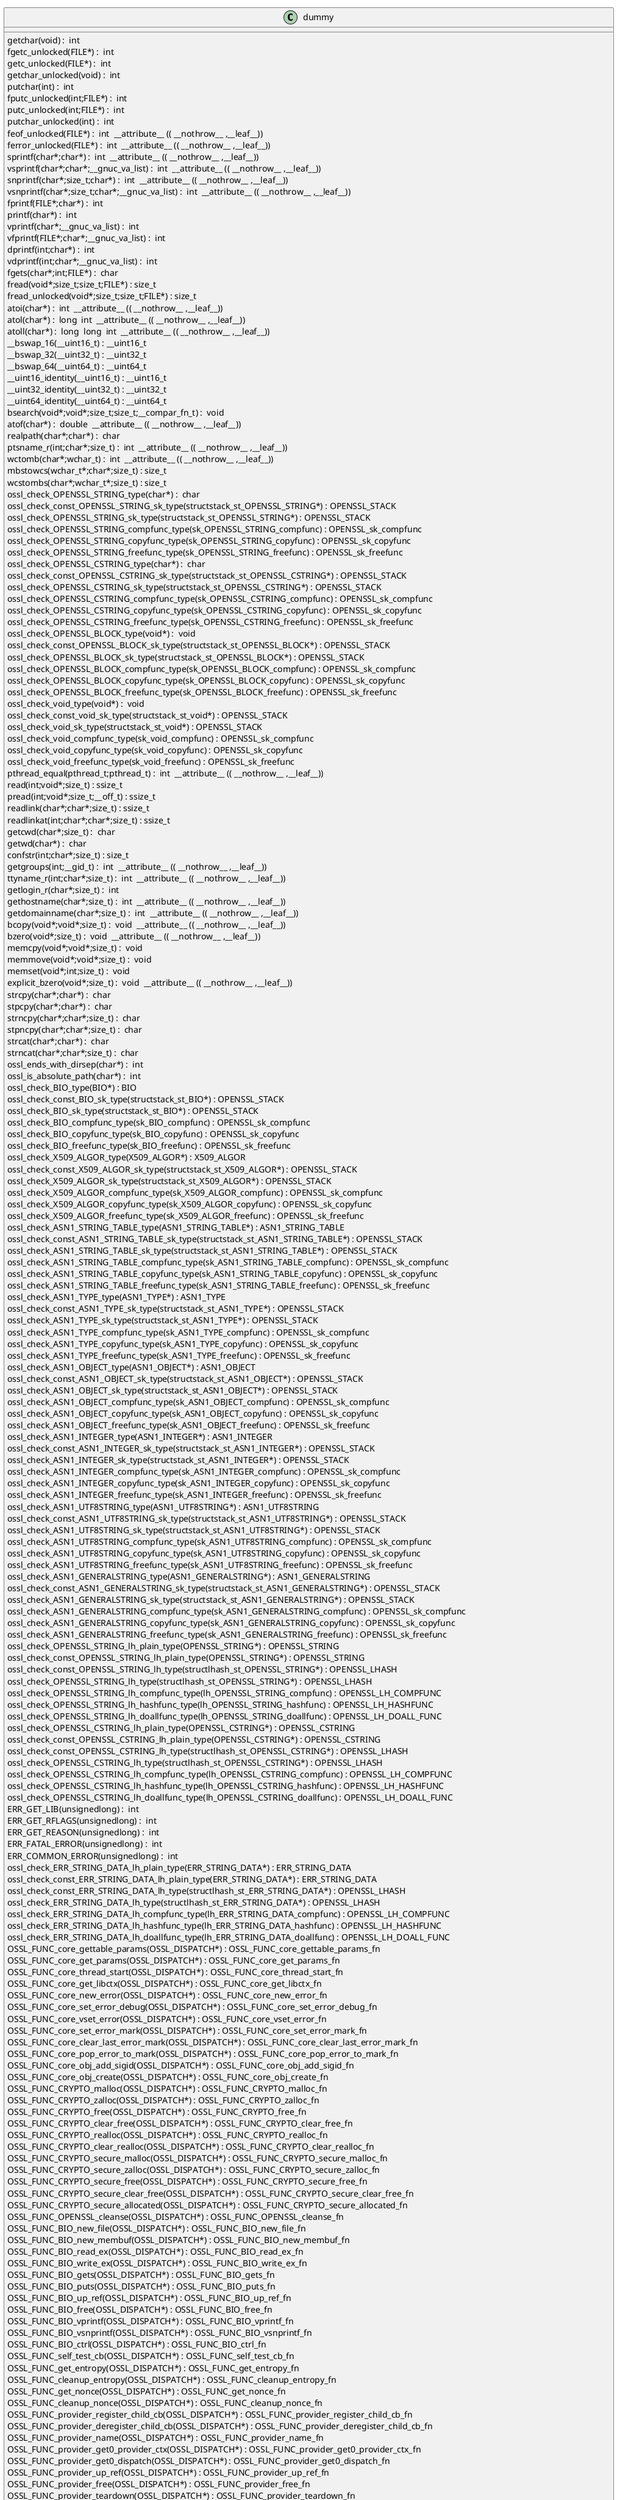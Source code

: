 @startuml
!pragma layout smetana
class dummy {
getchar(void) :  int  [[[./../.././qc/ssl/ssl_rsa.c.html#742]]]
fgetc_unlocked(FILE*) :  int  [[[./../.././qc/ssl/ssl_rsa.c.html#751]]]
getc_unlocked(FILE*) :  int  [[[./../.././qc/ssl/ssl_rsa.c.html#761]]]
getchar_unlocked(void) :  int  [[[./../.././qc/ssl/ssl_rsa.c.html#768]]]
putchar(int) :  int  [[[./../.././qc/ssl/ssl_rsa.c.html#777]]]
fputc_unlocked(int;FILE*) :  int  [[[./../.././qc/ssl/ssl_rsa.c.html#786]]]
putc_unlocked(int;FILE*) :  int  [[[./../.././qc/ssl/ssl_rsa.c.html#796]]]
putchar_unlocked(int) :  int  [[[./../.././qc/ssl/ssl_rsa.c.html#803]]]
feof_unlocked(FILE*) :  int  __attribute__ (( __nothrow__ ,__leaf__)) [[[./../.././qc/ssl/ssl_rsa.c.html#809]]]
ferror_unlocked(FILE*) :  int  __attribute__ (( __nothrow__ ,__leaf__)) [[[./../.././qc/ssl/ssl_rsa.c.html#816]]]
sprintf(char*;char*) :  int  __attribute__ (( __nothrow__ ,__leaf__)) [[[./../.././qc/ssl/ssl_rsa.c.html#835]]]
vsprintf(char*;char*;__gnuc_va_list) :  int  __attribute__ (( __nothrow__ ,__leaf__)) [[[./../.././qc/ssl/ssl_rsa.c.html#848]]]
snprintf(char*;size_t;char*) :  int  __attribute__ (( __nothrow__ ,__leaf__)) [[[./../.././qc/ssl/ssl_rsa.c.html#867]]]
vsnprintf(char*;size_t;char*;__gnuc_va_list) :  int  __attribute__ (( __nothrow__ ,__leaf__)) [[[./../.././qc/ssl/ssl_rsa.c.html#881]]]
fprintf(FILE*;char*) :  int  [[[./../.././qc/ssl/ssl_rsa.c.html#902]]]
printf(char*) :  int  [[[./../.././qc/ssl/ssl_rsa.c.html#909]]]
vprintf(char*;__gnuc_va_list) :  int  [[[./../.././qc/ssl/ssl_rsa.c.html#921]]]
vfprintf(FILE*;char*;__gnuc_va_list) :  int  [[[./../.././qc/ssl/ssl_rsa.c.html#931]]]
dprintf(int;char*) :  int  [[[./../.././qc/ssl/ssl_rsa.c.html#946]]]
vdprintf(int;char*;__gnuc_va_list) :  int  [[[./../.././qc/ssl/ssl_rsa.c.html#957]]]
fgets(char*;int;FILE*) :  char  [[[./../.././qc/ssl/ssl_rsa.c.html#976]]]
fread(void*;size_t;size_t;FILE*) : size_t [[[./../.././qc/ssl/ssl_rsa.c.html#1002]]]
fread_unlocked(void*;size_t;size_t;FILE*) : size_t [[[./../.././qc/ssl/ssl_rsa.c.html#1029]]]
atoi(char*) :  int  __attribute__ (( __nothrow__ ,__leaf__)) [[[./../.././qc/ssl/ssl_rsa.c.html#1395]]]
atol(char*) :  long  int  __attribute__ (( __nothrow__ ,__leaf__)) [[[./../.././qc/ssl/ssl_rsa.c.html#1400]]]
atoll(char*) :  long  long  int  __attribute__ (( __nothrow__ ,__leaf__)) [[[./../.././qc/ssl/ssl_rsa.c.html#1407]]]
__bswap_16(__uint16_t) : __uint16_t [[[./../.././qc/ssl/ssl_rsa.c.html#1554]]]
__bswap_32(__uint32_t) : __uint32_t [[[./../.././qc/ssl/ssl_rsa.c.html#1569]]]
__bswap_64(__uint64_t) : __uint64_t [[[./../.././qc/ssl/ssl_rsa.c.html#1579]]]
__uint16_identity(__uint16_t) : __uint16_t [[[./../.././qc/ssl/ssl_rsa.c.html#1591]]]
__uint32_identity(__uint32_t) : __uint32_t [[[./../.././qc/ssl/ssl_rsa.c.html#1597]]]
__uint64_identity(__uint64_t) : __uint64_t [[[./../.././qc/ssl/ssl_rsa.c.html#1603]]]
bsearch(void*;void*;size_t;size_t;__compar_fn_t) :  void  [[[./../.././qc/ssl/ssl_rsa.c.html#2271]]]
atof(char*) :  double  __attribute__ (( __nothrow__ ,__leaf__)) [[[./../.././qc/ssl/ssl_rsa.c.html#1]]]
realpath(char*;char*) :  char  [[[./../.././qc/ssl/ssl_rsa.c.html#1]]]
ptsname_r(int;char*;size_t) :  int  __attribute__ (( __nothrow__ ,__leaf__)) [[[./../.././qc/ssl/ssl_rsa.c.html#1]]]
wctomb(char*;wchar_t) :  int  __attribute__ (( __nothrow__ ,__leaf__)) [[[./../.././qc/ssl/ssl_rsa.c.html#1]]]
mbstowcs(wchar_t*;char*;size_t) : size_t [[[./../.././qc/ssl/ssl_rsa.c.html#1]]]
wcstombs(char*;wchar_t*;size_t) : size_t [[[./../.././qc/ssl/ssl_rsa.c.html#1]]]
ossl_check_OPENSSL_STRING_type(char*) :  char  [[[./../.././qc/ssl/ssl_rsa.c.html#1]]]
ossl_check_const_OPENSSL_STRING_sk_type(structstack_st_OPENSSL_STRING*) : OPENSSL_STACK [[[./../.././qc/ssl/ssl_rsa.c.html#1]]]
ossl_check_OPENSSL_STRING_sk_type(structstack_st_OPENSSL_STRING*) : OPENSSL_STACK [[[./../.././qc/ssl/ssl_rsa.c.html#1]]]
ossl_check_OPENSSL_STRING_compfunc_type(sk_OPENSSL_STRING_compfunc) : OPENSSL_sk_compfunc [[[./../.././qc/ssl/ssl_rsa.c.html#1]]]
ossl_check_OPENSSL_STRING_copyfunc_type(sk_OPENSSL_STRING_copyfunc) : OPENSSL_sk_copyfunc [[[./../.././qc/ssl/ssl_rsa.c.html#1]]]
ossl_check_OPENSSL_STRING_freefunc_type(sk_OPENSSL_STRING_freefunc) : OPENSSL_sk_freefunc [[[./../.././qc/ssl/ssl_rsa.c.html#1]]]
ossl_check_OPENSSL_CSTRING_type(char*) :  char  [[[./../.././qc/ssl/ssl_rsa.c.html#1]]]
ossl_check_const_OPENSSL_CSTRING_sk_type(structstack_st_OPENSSL_CSTRING*) : OPENSSL_STACK [[[./../.././qc/ssl/ssl_rsa.c.html#1]]]
ossl_check_OPENSSL_CSTRING_sk_type(structstack_st_OPENSSL_CSTRING*) : OPENSSL_STACK [[[./../.././qc/ssl/ssl_rsa.c.html#1]]]
ossl_check_OPENSSL_CSTRING_compfunc_type(sk_OPENSSL_CSTRING_compfunc) : OPENSSL_sk_compfunc [[[./../.././qc/ssl/ssl_rsa.c.html#1]]]
ossl_check_OPENSSL_CSTRING_copyfunc_type(sk_OPENSSL_CSTRING_copyfunc) : OPENSSL_sk_copyfunc [[[./../.././qc/ssl/ssl_rsa.c.html#1]]]
ossl_check_OPENSSL_CSTRING_freefunc_type(sk_OPENSSL_CSTRING_freefunc) : OPENSSL_sk_freefunc [[[./../.././qc/ssl/ssl_rsa.c.html#1]]]
ossl_check_OPENSSL_BLOCK_type(void*) :  void  [[[./../.././qc/ssl/ssl_rsa.c.html#1]]]
ossl_check_const_OPENSSL_BLOCK_sk_type(structstack_st_OPENSSL_BLOCK*) : OPENSSL_STACK [[[./../.././qc/ssl/ssl_rsa.c.html#1]]]
ossl_check_OPENSSL_BLOCK_sk_type(structstack_st_OPENSSL_BLOCK*) : OPENSSL_STACK [[[./../.././qc/ssl/ssl_rsa.c.html#1]]]
ossl_check_OPENSSL_BLOCK_compfunc_type(sk_OPENSSL_BLOCK_compfunc) : OPENSSL_sk_compfunc [[[./../.././qc/ssl/ssl_rsa.c.html#1]]]
ossl_check_OPENSSL_BLOCK_copyfunc_type(sk_OPENSSL_BLOCK_copyfunc) : OPENSSL_sk_copyfunc [[[./../.././qc/ssl/ssl_rsa.c.html#1]]]
ossl_check_OPENSSL_BLOCK_freefunc_type(sk_OPENSSL_BLOCK_freefunc) : OPENSSL_sk_freefunc [[[./../.././qc/ssl/ssl_rsa.c.html#1]]]
ossl_check_void_type(void*) :  void  [[[./../.././qc/ssl/ssl_rsa.c.html#1]]]
ossl_check_const_void_sk_type(structstack_st_void*) : OPENSSL_STACK [[[./../.././qc/ssl/ssl_rsa.c.html#1]]]
ossl_check_void_sk_type(structstack_st_void*) : OPENSSL_STACK [[[./../.././qc/ssl/ssl_rsa.c.html#1]]]
ossl_check_void_compfunc_type(sk_void_compfunc) : OPENSSL_sk_compfunc [[[./../.././qc/ssl/ssl_rsa.c.html#1]]]
ossl_check_void_copyfunc_type(sk_void_copyfunc) : OPENSSL_sk_copyfunc [[[./../.././qc/ssl/ssl_rsa.c.html#1]]]
ossl_check_void_freefunc_type(sk_void_freefunc) : OPENSSL_sk_freefunc [[[./../.././qc/ssl/ssl_rsa.c.html#1]]]
pthread_equal(pthread_t;pthread_t) :  int  __attribute__ (( __nothrow__ ,__leaf__)) [[[./../.././qc/ssl/ssl_rsa.c.html#1]]]
read(int;void*;size_t) : ssize_t [[[./../.././qc/ssl/ssl_rsa.c.html#1]]]
pread(int;void*;size_t;__off_t) : ssize_t [[[./../.././qc/ssl/ssl_rsa.c.html#1]]]
readlink(char*;char*;size_t) : ssize_t [[[./../.././qc/ssl/ssl_rsa.c.html#1]]]
readlinkat(int;char*;char*;size_t) : ssize_t [[[./../.././qc/ssl/ssl_rsa.c.html#1]]]
getcwd(char*;size_t) :  char  [[[./../.././qc/ssl/ssl_rsa.c.html#1]]]
getwd(char*) :  char  [[[./../.././qc/ssl/ssl_rsa.c.html#1]]]
confstr(int;char*;size_t) : size_t [[[./../.././qc/ssl/ssl_rsa.c.html#1]]]
getgroups(int;__gid_t) :  int  __attribute__ (( __nothrow__ ,__leaf__)) [[[./../.././qc/ssl/ssl_rsa.c.html#1]]]
ttyname_r(int;char*;size_t) :  int  __attribute__ (( __nothrow__ ,__leaf__)) [[[./../.././qc/ssl/ssl_rsa.c.html#1]]]
getlogin_r(char*;size_t) :  int  [[[./../.././qc/ssl/ssl_rsa.c.html#1]]]
gethostname(char*;size_t) :  int  __attribute__ (( __nothrow__ ,__leaf__)) [[[./../.././qc/ssl/ssl_rsa.c.html#1]]]
getdomainname(char*;size_t) :  int  __attribute__ (( __nothrow__ ,__leaf__)) [[[./../.././qc/ssl/ssl_rsa.c.html#1]]]
bcopy(void*;void*;size_t) :  void  __attribute__ (( __nothrow__ ,__leaf__)) [[[./../.././qc/ssl/ssl_rsa.c.html#1]]]
bzero(void*;size_t) :  void  __attribute__ (( __nothrow__ ,__leaf__)) [[[./../.././qc/ssl/ssl_rsa.c.html#1]]]
memcpy(void*;void*;size_t) :  void  [[[./../.././qc/ssl/ssl_rsa.c.html#1]]]
memmove(void*;void*;size_t) :  void  [[[./../.././qc/ssl/ssl_rsa.c.html#1]]]
memset(void*;int;size_t) :  void  [[[./../.././qc/ssl/ssl_rsa.c.html#1]]]
explicit_bzero(void*;size_t) :  void  __attribute__ (( __nothrow__ ,__leaf__)) [[[./../.././qc/ssl/ssl_rsa.c.html#1]]]
strcpy(char*;char*) :  char  [[[./../.././qc/ssl/ssl_rsa.c.html#1]]]
stpcpy(char*;char*) :  char  [[[./../.././qc/ssl/ssl_rsa.c.html#1]]]
strncpy(char*;char*;size_t) :  char  [[[./../.././qc/ssl/ssl_rsa.c.html#1]]]
stpncpy(char*;char*;size_t) :  char  [[[./../.././qc/ssl/ssl_rsa.c.html#1]]]
strcat(char*;char*) :  char  [[[./../.././qc/ssl/ssl_rsa.c.html#1]]]
strncat(char*;char*;size_t) :  char  [[[./../.././qc/ssl/ssl_rsa.c.html#1]]]
ossl_ends_with_dirsep(char*) :  int  [[[./../.././qc/ssl/ssl_rsa.c.html#1]]]
ossl_is_absolute_path(char*) :  int  [[[./../.././qc/ssl/ssl_rsa.c.html#1]]]
ossl_check_BIO_type(BIO*) : BIO [[[./../.././qc/ssl/ssl_rsa.c.html#1]]]
ossl_check_const_BIO_sk_type(structstack_st_BIO*) : OPENSSL_STACK [[[./../.././qc/ssl/ssl_rsa.c.html#1]]]
ossl_check_BIO_sk_type(structstack_st_BIO*) : OPENSSL_STACK [[[./../.././qc/ssl/ssl_rsa.c.html#1]]]
ossl_check_BIO_compfunc_type(sk_BIO_compfunc) : OPENSSL_sk_compfunc [[[./../.././qc/ssl/ssl_rsa.c.html#1]]]
ossl_check_BIO_copyfunc_type(sk_BIO_copyfunc) : OPENSSL_sk_copyfunc [[[./../.././qc/ssl/ssl_rsa.c.html#1]]]
ossl_check_BIO_freefunc_type(sk_BIO_freefunc) : OPENSSL_sk_freefunc [[[./../.././qc/ssl/ssl_rsa.c.html#1]]]
ossl_check_X509_ALGOR_type(X509_ALGOR*) : X509_ALGOR [[[./../.././qc/ssl/ssl_rsa.c.html#1]]]
ossl_check_const_X509_ALGOR_sk_type(structstack_st_X509_ALGOR*) : OPENSSL_STACK [[[./../.././qc/ssl/ssl_rsa.c.html#1]]]
ossl_check_X509_ALGOR_sk_type(structstack_st_X509_ALGOR*) : OPENSSL_STACK [[[./../.././qc/ssl/ssl_rsa.c.html#1]]]
ossl_check_X509_ALGOR_compfunc_type(sk_X509_ALGOR_compfunc) : OPENSSL_sk_compfunc [[[./../.././qc/ssl/ssl_rsa.c.html#1]]]
ossl_check_X509_ALGOR_copyfunc_type(sk_X509_ALGOR_copyfunc) : OPENSSL_sk_copyfunc [[[./../.././qc/ssl/ssl_rsa.c.html#1]]]
ossl_check_X509_ALGOR_freefunc_type(sk_X509_ALGOR_freefunc) : OPENSSL_sk_freefunc [[[./../.././qc/ssl/ssl_rsa.c.html#1]]]
ossl_check_ASN1_STRING_TABLE_type(ASN1_STRING_TABLE*) : ASN1_STRING_TABLE [[[./../.././qc/ssl/ssl_rsa.c.html#1]]]
ossl_check_const_ASN1_STRING_TABLE_sk_type(structstack_st_ASN1_STRING_TABLE*) : OPENSSL_STACK [[[./../.././qc/ssl/ssl_rsa.c.html#1]]]
ossl_check_ASN1_STRING_TABLE_sk_type(structstack_st_ASN1_STRING_TABLE*) : OPENSSL_STACK [[[./../.././qc/ssl/ssl_rsa.c.html#1]]]
ossl_check_ASN1_STRING_TABLE_compfunc_type(sk_ASN1_STRING_TABLE_compfunc) : OPENSSL_sk_compfunc [[[./../.././qc/ssl/ssl_rsa.c.html#1]]]
ossl_check_ASN1_STRING_TABLE_copyfunc_type(sk_ASN1_STRING_TABLE_copyfunc) : OPENSSL_sk_copyfunc [[[./../.././qc/ssl/ssl_rsa.c.html#1]]]
ossl_check_ASN1_STRING_TABLE_freefunc_type(sk_ASN1_STRING_TABLE_freefunc) : OPENSSL_sk_freefunc [[[./../.././qc/ssl/ssl_rsa.c.html#1]]]
ossl_check_ASN1_TYPE_type(ASN1_TYPE*) : ASN1_TYPE [[[./../.././qc/ssl/ssl_rsa.c.html#1]]]
ossl_check_const_ASN1_TYPE_sk_type(structstack_st_ASN1_TYPE*) : OPENSSL_STACK [[[./../.././qc/ssl/ssl_rsa.c.html#1]]]
ossl_check_ASN1_TYPE_sk_type(structstack_st_ASN1_TYPE*) : OPENSSL_STACK [[[./../.././qc/ssl/ssl_rsa.c.html#1]]]
ossl_check_ASN1_TYPE_compfunc_type(sk_ASN1_TYPE_compfunc) : OPENSSL_sk_compfunc [[[./../.././qc/ssl/ssl_rsa.c.html#1]]]
ossl_check_ASN1_TYPE_copyfunc_type(sk_ASN1_TYPE_copyfunc) : OPENSSL_sk_copyfunc [[[./../.././qc/ssl/ssl_rsa.c.html#1]]]
ossl_check_ASN1_TYPE_freefunc_type(sk_ASN1_TYPE_freefunc) : OPENSSL_sk_freefunc [[[./../.././qc/ssl/ssl_rsa.c.html#1]]]
ossl_check_ASN1_OBJECT_type(ASN1_OBJECT*) : ASN1_OBJECT [[[./../.././qc/ssl/ssl_rsa.c.html#1]]]
ossl_check_const_ASN1_OBJECT_sk_type(structstack_st_ASN1_OBJECT*) : OPENSSL_STACK [[[./../.././qc/ssl/ssl_rsa.c.html#1]]]
ossl_check_ASN1_OBJECT_sk_type(structstack_st_ASN1_OBJECT*) : OPENSSL_STACK [[[./../.././qc/ssl/ssl_rsa.c.html#1]]]
ossl_check_ASN1_OBJECT_compfunc_type(sk_ASN1_OBJECT_compfunc) : OPENSSL_sk_compfunc [[[./../.././qc/ssl/ssl_rsa.c.html#1]]]
ossl_check_ASN1_OBJECT_copyfunc_type(sk_ASN1_OBJECT_copyfunc) : OPENSSL_sk_copyfunc [[[./../.././qc/ssl/ssl_rsa.c.html#1]]]
ossl_check_ASN1_OBJECT_freefunc_type(sk_ASN1_OBJECT_freefunc) : OPENSSL_sk_freefunc [[[./../.././qc/ssl/ssl_rsa.c.html#1]]]
ossl_check_ASN1_INTEGER_type(ASN1_INTEGER*) : ASN1_INTEGER [[[./../.././qc/ssl/ssl_rsa.c.html#1]]]
ossl_check_const_ASN1_INTEGER_sk_type(structstack_st_ASN1_INTEGER*) : OPENSSL_STACK [[[./../.././qc/ssl/ssl_rsa.c.html#1]]]
ossl_check_ASN1_INTEGER_sk_type(structstack_st_ASN1_INTEGER*) : OPENSSL_STACK [[[./../.././qc/ssl/ssl_rsa.c.html#1]]]
ossl_check_ASN1_INTEGER_compfunc_type(sk_ASN1_INTEGER_compfunc) : OPENSSL_sk_compfunc [[[./../.././qc/ssl/ssl_rsa.c.html#1]]]
ossl_check_ASN1_INTEGER_copyfunc_type(sk_ASN1_INTEGER_copyfunc) : OPENSSL_sk_copyfunc [[[./../.././qc/ssl/ssl_rsa.c.html#1]]]
ossl_check_ASN1_INTEGER_freefunc_type(sk_ASN1_INTEGER_freefunc) : OPENSSL_sk_freefunc [[[./../.././qc/ssl/ssl_rsa.c.html#1]]]
ossl_check_ASN1_UTF8STRING_type(ASN1_UTF8STRING*) : ASN1_UTF8STRING [[[./../.././qc/ssl/ssl_rsa.c.html#1]]]
ossl_check_const_ASN1_UTF8STRING_sk_type(structstack_st_ASN1_UTF8STRING*) : OPENSSL_STACK [[[./../.././qc/ssl/ssl_rsa.c.html#1]]]
ossl_check_ASN1_UTF8STRING_sk_type(structstack_st_ASN1_UTF8STRING*) : OPENSSL_STACK [[[./../.././qc/ssl/ssl_rsa.c.html#1]]]
ossl_check_ASN1_UTF8STRING_compfunc_type(sk_ASN1_UTF8STRING_compfunc) : OPENSSL_sk_compfunc [[[./../.././qc/ssl/ssl_rsa.c.html#1]]]
ossl_check_ASN1_UTF8STRING_copyfunc_type(sk_ASN1_UTF8STRING_copyfunc) : OPENSSL_sk_copyfunc [[[./../.././qc/ssl/ssl_rsa.c.html#1]]]
ossl_check_ASN1_UTF8STRING_freefunc_type(sk_ASN1_UTF8STRING_freefunc) : OPENSSL_sk_freefunc [[[./../.././qc/ssl/ssl_rsa.c.html#1]]]
ossl_check_ASN1_GENERALSTRING_type(ASN1_GENERALSTRING*) : ASN1_GENERALSTRING [[[./../.././qc/ssl/ssl_rsa.c.html#1]]]
ossl_check_const_ASN1_GENERALSTRING_sk_type(structstack_st_ASN1_GENERALSTRING*) : OPENSSL_STACK [[[./../.././qc/ssl/ssl_rsa.c.html#1]]]
ossl_check_ASN1_GENERALSTRING_sk_type(structstack_st_ASN1_GENERALSTRING*) : OPENSSL_STACK [[[./../.././qc/ssl/ssl_rsa.c.html#1]]]
ossl_check_ASN1_GENERALSTRING_compfunc_type(sk_ASN1_GENERALSTRING_compfunc) : OPENSSL_sk_compfunc [[[./../.././qc/ssl/ssl_rsa.c.html#1]]]
ossl_check_ASN1_GENERALSTRING_copyfunc_type(sk_ASN1_GENERALSTRING_copyfunc) : OPENSSL_sk_copyfunc [[[./../.././qc/ssl/ssl_rsa.c.html#1]]]
ossl_check_ASN1_GENERALSTRING_freefunc_type(sk_ASN1_GENERALSTRING_freefunc) : OPENSSL_sk_freefunc [[[./../.././qc/ssl/ssl_rsa.c.html#1]]]
ossl_check_OPENSSL_STRING_lh_plain_type(OPENSSL_STRING*) : OPENSSL_STRING [[[./../.././qc/ssl/ssl_rsa.c.html#1]]]
ossl_check_const_OPENSSL_STRING_lh_plain_type(OPENSSL_STRING*) : OPENSSL_STRING [[[./../.././qc/ssl/ssl_rsa.c.html#1]]]
ossl_check_const_OPENSSL_STRING_lh_type(structlhash_st_OPENSSL_STRING*) : OPENSSL_LHASH [[[./../.././qc/ssl/ssl_rsa.c.html#1]]]
ossl_check_OPENSSL_STRING_lh_type(structlhash_st_OPENSSL_STRING*) : OPENSSL_LHASH [[[./../.././qc/ssl/ssl_rsa.c.html#1]]]
ossl_check_OPENSSL_STRING_lh_compfunc_type(lh_OPENSSL_STRING_compfunc) : OPENSSL_LH_COMPFUNC [[[./../.././qc/ssl/ssl_rsa.c.html#1]]]
ossl_check_OPENSSL_STRING_lh_hashfunc_type(lh_OPENSSL_STRING_hashfunc) : OPENSSL_LH_HASHFUNC [[[./../.././qc/ssl/ssl_rsa.c.html#1]]]
ossl_check_OPENSSL_STRING_lh_doallfunc_type(lh_OPENSSL_STRING_doallfunc) : OPENSSL_LH_DOALL_FUNC [[[./../.././qc/ssl/ssl_rsa.c.html#1]]]
ossl_check_OPENSSL_CSTRING_lh_plain_type(OPENSSL_CSTRING*) : OPENSSL_CSTRING [[[./../.././qc/ssl/ssl_rsa.c.html#1]]]
ossl_check_const_OPENSSL_CSTRING_lh_plain_type(OPENSSL_CSTRING*) : OPENSSL_CSTRING [[[./../.././qc/ssl/ssl_rsa.c.html#1]]]
ossl_check_const_OPENSSL_CSTRING_lh_type(structlhash_st_OPENSSL_CSTRING*) : OPENSSL_LHASH [[[./../.././qc/ssl/ssl_rsa.c.html#1]]]
ossl_check_OPENSSL_CSTRING_lh_type(structlhash_st_OPENSSL_CSTRING*) : OPENSSL_LHASH [[[./../.././qc/ssl/ssl_rsa.c.html#1]]]
ossl_check_OPENSSL_CSTRING_lh_compfunc_type(lh_OPENSSL_CSTRING_compfunc) : OPENSSL_LH_COMPFUNC [[[./../.././qc/ssl/ssl_rsa.c.html#1]]]
ossl_check_OPENSSL_CSTRING_lh_hashfunc_type(lh_OPENSSL_CSTRING_hashfunc) : OPENSSL_LH_HASHFUNC [[[./../.././qc/ssl/ssl_rsa.c.html#1]]]
ossl_check_OPENSSL_CSTRING_lh_doallfunc_type(lh_OPENSSL_CSTRING_doallfunc) : OPENSSL_LH_DOALL_FUNC [[[./../.././qc/ssl/ssl_rsa.c.html#1]]]
ERR_GET_LIB(unsignedlong) :  int  [[[./../.././qc/ssl/ssl_rsa.c.html#1]]]
ERR_GET_RFLAGS(unsignedlong) :  int  [[[./../.././qc/ssl/ssl_rsa.c.html#1]]]
ERR_GET_REASON(unsignedlong) :  int  [[[./../.././qc/ssl/ssl_rsa.c.html#1]]]
ERR_FATAL_ERROR(unsignedlong) :  int  [[[./../.././qc/ssl/ssl_rsa.c.html#1]]]
ERR_COMMON_ERROR(unsignedlong) :  int  [[[./../.././qc/ssl/ssl_rsa.c.html#1]]]
ossl_check_ERR_STRING_DATA_lh_plain_type(ERR_STRING_DATA*) : ERR_STRING_DATA [[[./../.././qc/ssl/ssl_rsa.c.html#1]]]
ossl_check_const_ERR_STRING_DATA_lh_plain_type(ERR_STRING_DATA*) : ERR_STRING_DATA [[[./../.././qc/ssl/ssl_rsa.c.html#1]]]
ossl_check_const_ERR_STRING_DATA_lh_type(structlhash_st_ERR_STRING_DATA*) : OPENSSL_LHASH [[[./../.././qc/ssl/ssl_rsa.c.html#1]]]
ossl_check_ERR_STRING_DATA_lh_type(structlhash_st_ERR_STRING_DATA*) : OPENSSL_LHASH [[[./../.././qc/ssl/ssl_rsa.c.html#1]]]
ossl_check_ERR_STRING_DATA_lh_compfunc_type(lh_ERR_STRING_DATA_compfunc) : OPENSSL_LH_COMPFUNC [[[./../.././qc/ssl/ssl_rsa.c.html#1]]]
ossl_check_ERR_STRING_DATA_lh_hashfunc_type(lh_ERR_STRING_DATA_hashfunc) : OPENSSL_LH_HASHFUNC [[[./../.././qc/ssl/ssl_rsa.c.html#1]]]
ossl_check_ERR_STRING_DATA_lh_doallfunc_type(lh_ERR_STRING_DATA_doallfunc) : OPENSSL_LH_DOALL_FUNC [[[./../.././qc/ssl/ssl_rsa.c.html#1]]]
OSSL_FUNC_core_gettable_params(OSSL_DISPATCH*) : OSSL_FUNC_core_gettable_params_fn [[[./../.././qc/ssl/ssl_rsa.c.html#1]]]
OSSL_FUNC_core_get_params(OSSL_DISPATCH*) : OSSL_FUNC_core_get_params_fn [[[./../.././qc/ssl/ssl_rsa.c.html#1]]]
OSSL_FUNC_core_thread_start(OSSL_DISPATCH*) : OSSL_FUNC_core_thread_start_fn [[[./../.././qc/ssl/ssl_rsa.c.html#1]]]
OSSL_FUNC_core_get_libctx(OSSL_DISPATCH*) : OSSL_FUNC_core_get_libctx_fn [[[./../.././qc/ssl/ssl_rsa.c.html#1]]]
OSSL_FUNC_core_new_error(OSSL_DISPATCH*) : OSSL_FUNC_core_new_error_fn [[[./../.././qc/ssl/ssl_rsa.c.html#1]]]
OSSL_FUNC_core_set_error_debug(OSSL_DISPATCH*) : OSSL_FUNC_core_set_error_debug_fn [[[./../.././qc/ssl/ssl_rsa.c.html#1]]]
OSSL_FUNC_core_vset_error(OSSL_DISPATCH*) : OSSL_FUNC_core_vset_error_fn [[[./../.././qc/ssl/ssl_rsa.c.html#1]]]
OSSL_FUNC_core_set_error_mark(OSSL_DISPATCH*) : OSSL_FUNC_core_set_error_mark_fn [[[./../.././qc/ssl/ssl_rsa.c.html#1]]]
OSSL_FUNC_core_clear_last_error_mark(OSSL_DISPATCH*) : OSSL_FUNC_core_clear_last_error_mark_fn [[[./../.././qc/ssl/ssl_rsa.c.html#1]]]
OSSL_FUNC_core_pop_error_to_mark(OSSL_DISPATCH*) : OSSL_FUNC_core_pop_error_to_mark_fn [[[./../.././qc/ssl/ssl_rsa.c.html#1]]]
OSSL_FUNC_core_obj_add_sigid(OSSL_DISPATCH*) : OSSL_FUNC_core_obj_add_sigid_fn [[[./../.././qc/ssl/ssl_rsa.c.html#1]]]
OSSL_FUNC_core_obj_create(OSSL_DISPATCH*) : OSSL_FUNC_core_obj_create_fn [[[./../.././qc/ssl/ssl_rsa.c.html#1]]]
OSSL_FUNC_CRYPTO_malloc(OSSL_DISPATCH*) : OSSL_FUNC_CRYPTO_malloc_fn [[[./../.././qc/ssl/ssl_rsa.c.html#1]]]
OSSL_FUNC_CRYPTO_zalloc(OSSL_DISPATCH*) : OSSL_FUNC_CRYPTO_zalloc_fn [[[./../.././qc/ssl/ssl_rsa.c.html#1]]]
OSSL_FUNC_CRYPTO_free(OSSL_DISPATCH*) : OSSL_FUNC_CRYPTO_free_fn [[[./../.././qc/ssl/ssl_rsa.c.html#1]]]
OSSL_FUNC_CRYPTO_clear_free(OSSL_DISPATCH*) : OSSL_FUNC_CRYPTO_clear_free_fn [[[./../.././qc/ssl/ssl_rsa.c.html#1]]]
OSSL_FUNC_CRYPTO_realloc(OSSL_DISPATCH*) : OSSL_FUNC_CRYPTO_realloc_fn [[[./../.././qc/ssl/ssl_rsa.c.html#1]]]
OSSL_FUNC_CRYPTO_clear_realloc(OSSL_DISPATCH*) : OSSL_FUNC_CRYPTO_clear_realloc_fn [[[./../.././qc/ssl/ssl_rsa.c.html#1]]]
OSSL_FUNC_CRYPTO_secure_malloc(OSSL_DISPATCH*) : OSSL_FUNC_CRYPTO_secure_malloc_fn [[[./../.././qc/ssl/ssl_rsa.c.html#1]]]
OSSL_FUNC_CRYPTO_secure_zalloc(OSSL_DISPATCH*) : OSSL_FUNC_CRYPTO_secure_zalloc_fn [[[./../.././qc/ssl/ssl_rsa.c.html#1]]]
OSSL_FUNC_CRYPTO_secure_free(OSSL_DISPATCH*) : OSSL_FUNC_CRYPTO_secure_free_fn [[[./../.././qc/ssl/ssl_rsa.c.html#1]]]
OSSL_FUNC_CRYPTO_secure_clear_free(OSSL_DISPATCH*) : OSSL_FUNC_CRYPTO_secure_clear_free_fn [[[./../.././qc/ssl/ssl_rsa.c.html#1]]]
OSSL_FUNC_CRYPTO_secure_allocated(OSSL_DISPATCH*) : OSSL_FUNC_CRYPTO_secure_allocated_fn [[[./../.././qc/ssl/ssl_rsa.c.html#1]]]
OSSL_FUNC_OPENSSL_cleanse(OSSL_DISPATCH*) : OSSL_FUNC_OPENSSL_cleanse_fn [[[./../.././qc/ssl/ssl_rsa.c.html#1]]]
OSSL_FUNC_BIO_new_file(OSSL_DISPATCH*) : OSSL_FUNC_BIO_new_file_fn [[[./../.././qc/ssl/ssl_rsa.c.html#1]]]
OSSL_FUNC_BIO_new_membuf(OSSL_DISPATCH*) : OSSL_FUNC_BIO_new_membuf_fn [[[./../.././qc/ssl/ssl_rsa.c.html#1]]]
OSSL_FUNC_BIO_read_ex(OSSL_DISPATCH*) : OSSL_FUNC_BIO_read_ex_fn [[[./../.././qc/ssl/ssl_rsa.c.html#1]]]
OSSL_FUNC_BIO_write_ex(OSSL_DISPATCH*) : OSSL_FUNC_BIO_write_ex_fn [[[./../.././qc/ssl/ssl_rsa.c.html#1]]]
OSSL_FUNC_BIO_gets(OSSL_DISPATCH*) : OSSL_FUNC_BIO_gets_fn [[[./../.././qc/ssl/ssl_rsa.c.html#1]]]
OSSL_FUNC_BIO_puts(OSSL_DISPATCH*) : OSSL_FUNC_BIO_puts_fn [[[./../.././qc/ssl/ssl_rsa.c.html#1]]]
OSSL_FUNC_BIO_up_ref(OSSL_DISPATCH*) : OSSL_FUNC_BIO_up_ref_fn [[[./../.././qc/ssl/ssl_rsa.c.html#1]]]
OSSL_FUNC_BIO_free(OSSL_DISPATCH*) : OSSL_FUNC_BIO_free_fn [[[./../.././qc/ssl/ssl_rsa.c.html#1]]]
OSSL_FUNC_BIO_vprintf(OSSL_DISPATCH*) : OSSL_FUNC_BIO_vprintf_fn [[[./../.././qc/ssl/ssl_rsa.c.html#1]]]
OSSL_FUNC_BIO_vsnprintf(OSSL_DISPATCH*) : OSSL_FUNC_BIO_vsnprintf_fn [[[./../.././qc/ssl/ssl_rsa.c.html#1]]]
OSSL_FUNC_BIO_ctrl(OSSL_DISPATCH*) : OSSL_FUNC_BIO_ctrl_fn [[[./../.././qc/ssl/ssl_rsa.c.html#1]]]
OSSL_FUNC_self_test_cb(OSSL_DISPATCH*) : OSSL_FUNC_self_test_cb_fn [[[./../.././qc/ssl/ssl_rsa.c.html#1]]]
OSSL_FUNC_get_entropy(OSSL_DISPATCH*) : OSSL_FUNC_get_entropy_fn [[[./../.././qc/ssl/ssl_rsa.c.html#1]]]
OSSL_FUNC_cleanup_entropy(OSSL_DISPATCH*) : OSSL_FUNC_cleanup_entropy_fn [[[./../.././qc/ssl/ssl_rsa.c.html#1]]]
OSSL_FUNC_get_nonce(OSSL_DISPATCH*) : OSSL_FUNC_get_nonce_fn [[[./../.././qc/ssl/ssl_rsa.c.html#1]]]
OSSL_FUNC_cleanup_nonce(OSSL_DISPATCH*) : OSSL_FUNC_cleanup_nonce_fn [[[./../.././qc/ssl/ssl_rsa.c.html#1]]]
OSSL_FUNC_provider_register_child_cb(OSSL_DISPATCH*) : OSSL_FUNC_provider_register_child_cb_fn [[[./../.././qc/ssl/ssl_rsa.c.html#1]]]
OSSL_FUNC_provider_deregister_child_cb(OSSL_DISPATCH*) : OSSL_FUNC_provider_deregister_child_cb_fn [[[./../.././qc/ssl/ssl_rsa.c.html#1]]]
OSSL_FUNC_provider_name(OSSL_DISPATCH*) : OSSL_FUNC_provider_name_fn [[[./../.././qc/ssl/ssl_rsa.c.html#1]]]
OSSL_FUNC_provider_get0_provider_ctx(OSSL_DISPATCH*) : OSSL_FUNC_provider_get0_provider_ctx_fn [[[./../.././qc/ssl/ssl_rsa.c.html#1]]]
OSSL_FUNC_provider_get0_dispatch(OSSL_DISPATCH*) : OSSL_FUNC_provider_get0_dispatch_fn [[[./../.././qc/ssl/ssl_rsa.c.html#1]]]
OSSL_FUNC_provider_up_ref(OSSL_DISPATCH*) : OSSL_FUNC_provider_up_ref_fn [[[./../.././qc/ssl/ssl_rsa.c.html#1]]]
OSSL_FUNC_provider_free(OSSL_DISPATCH*) : OSSL_FUNC_provider_free_fn [[[./../.././qc/ssl/ssl_rsa.c.html#1]]]
OSSL_FUNC_provider_teardown(OSSL_DISPATCH*) : OSSL_FUNC_provider_teardown_fn [[[./../.././qc/ssl/ssl_rsa.c.html#1]]]
OSSL_FUNC_provider_gettable_params(OSSL_DISPATCH*) : OSSL_FUNC_provider_gettable_params_fn [[[./../.././qc/ssl/ssl_rsa.c.html#1]]]
OSSL_FUNC_provider_get_params(OSSL_DISPATCH*) : OSSL_FUNC_provider_get_params_fn [[[./../.././qc/ssl/ssl_rsa.c.html#1]]]
OSSL_FUNC_provider_query_operation(OSSL_DISPATCH*) : OSSL_FUNC_provider_query_operation_fn [[[./../.././qc/ssl/ssl_rsa.c.html#1]]]
OSSL_FUNC_provider_unquery_operation(OSSL_DISPATCH*) : OSSL_FUNC_provider_unquery_operation_fn [[[./../.././qc/ssl/ssl_rsa.c.html#1]]]
OSSL_FUNC_provider_get_reason_strings(OSSL_DISPATCH*) : OSSL_FUNC_provider_get_reason_strings_fn [[[./../.././qc/ssl/ssl_rsa.c.html#1]]]
OSSL_FUNC_provider_get_capabilities(OSSL_DISPATCH*) : OSSL_FUNC_provider_get_capabilities_fn [[[./../.././qc/ssl/ssl_rsa.c.html#1]]]
OSSL_FUNC_provider_self_test(OSSL_DISPATCH*) : OSSL_FUNC_provider_self_test_fn [[[./../.././qc/ssl/ssl_rsa.c.html#1]]]
OSSL_FUNC_digest_newctx(OSSL_DISPATCH*) : OSSL_FUNC_digest_newctx_fn [[[./../.././qc/ssl/ssl_rsa.c.html#1]]]
OSSL_FUNC_digest_init(OSSL_DISPATCH*) : OSSL_FUNC_digest_init_fn [[[./../.././qc/ssl/ssl_rsa.c.html#1]]]
OSSL_FUNC_digest_update(OSSL_DISPATCH*) : OSSL_FUNC_digest_update_fn [[[./../.././qc/ssl/ssl_rsa.c.html#1]]]
OSSL_FUNC_digest_final(OSSL_DISPATCH*) : OSSL_FUNC_digest_final_fn [[[./../.././qc/ssl/ssl_rsa.c.html#1]]]
OSSL_FUNC_digest_digest(OSSL_DISPATCH*) : OSSL_FUNC_digest_digest_fn [[[./../.././qc/ssl/ssl_rsa.c.html#1]]]
OSSL_FUNC_digest_freectx(OSSL_DISPATCH*) : OSSL_FUNC_digest_freectx_fn [[[./../.././qc/ssl/ssl_rsa.c.html#1]]]
OSSL_FUNC_digest_dupctx(OSSL_DISPATCH*) : OSSL_FUNC_digest_dupctx_fn [[[./../.././qc/ssl/ssl_rsa.c.html#1]]]
OSSL_FUNC_digest_get_params(OSSL_DISPATCH*) : OSSL_FUNC_digest_get_params_fn [[[./../.././qc/ssl/ssl_rsa.c.html#1]]]
OSSL_FUNC_digest_set_ctx_params(OSSL_DISPATCH*) : OSSL_FUNC_digest_set_ctx_params_fn [[[./../.././qc/ssl/ssl_rsa.c.html#1]]]
OSSL_FUNC_digest_get_ctx_params(OSSL_DISPATCH*) : OSSL_FUNC_digest_get_ctx_params_fn [[[./../.././qc/ssl/ssl_rsa.c.html#1]]]
OSSL_FUNC_digest_gettable_params(OSSL_DISPATCH*) : OSSL_FUNC_digest_gettable_params_fn [[[./../.././qc/ssl/ssl_rsa.c.html#1]]]
OSSL_FUNC_digest_settable_ctx_params(OSSL_DISPATCH*) : OSSL_FUNC_digest_settable_ctx_params_fn [[[./../.././qc/ssl/ssl_rsa.c.html#1]]]
OSSL_FUNC_digest_gettable_ctx_params(OSSL_DISPATCH*) : OSSL_FUNC_digest_gettable_ctx_params_fn [[[./../.././qc/ssl/ssl_rsa.c.html#1]]]
OSSL_FUNC_cipher_newctx(OSSL_DISPATCH*) : OSSL_FUNC_cipher_newctx_fn [[[./../.././qc/ssl/ssl_rsa.c.html#1]]]
OSSL_FUNC_cipher_encrypt_init(OSSL_DISPATCH*) : OSSL_FUNC_cipher_encrypt_init_fn [[[./../.././qc/ssl/ssl_rsa.c.html#1]]]
OSSL_FUNC_cipher_decrypt_init(OSSL_DISPATCH*) : OSSL_FUNC_cipher_decrypt_init_fn [[[./../.././qc/ssl/ssl_rsa.c.html#1]]]
OSSL_FUNC_cipher_update(OSSL_DISPATCH*) : OSSL_FUNC_cipher_update_fn [[[./../.././qc/ssl/ssl_rsa.c.html#1]]]
OSSL_FUNC_cipher_final(OSSL_DISPATCH*) : OSSL_FUNC_cipher_final_fn [[[./../.././qc/ssl/ssl_rsa.c.html#1]]]
OSSL_FUNC_cipher_cipher(OSSL_DISPATCH*) : OSSL_FUNC_cipher_cipher_fn [[[./../.././qc/ssl/ssl_rsa.c.html#1]]]
OSSL_FUNC_cipher_freectx(OSSL_DISPATCH*) : OSSL_FUNC_cipher_freectx_fn [[[./../.././qc/ssl/ssl_rsa.c.html#1]]]
OSSL_FUNC_cipher_dupctx(OSSL_DISPATCH*) : OSSL_FUNC_cipher_dupctx_fn [[[./../.././qc/ssl/ssl_rsa.c.html#1]]]
OSSL_FUNC_cipher_get_params(OSSL_DISPATCH*) : OSSL_FUNC_cipher_get_params_fn [[[./../.././qc/ssl/ssl_rsa.c.html#1]]]
OSSL_FUNC_cipher_get_ctx_params(OSSL_DISPATCH*) : OSSL_FUNC_cipher_get_ctx_params_fn [[[./../.././qc/ssl/ssl_rsa.c.html#1]]]
OSSL_FUNC_cipher_set_ctx_params(OSSL_DISPATCH*) : OSSL_FUNC_cipher_set_ctx_params_fn [[[./../.././qc/ssl/ssl_rsa.c.html#1]]]
OSSL_FUNC_cipher_gettable_params(OSSL_DISPATCH*) : OSSL_FUNC_cipher_gettable_params_fn [[[./../.././qc/ssl/ssl_rsa.c.html#1]]]
OSSL_FUNC_cipher_settable_ctx_params(OSSL_DISPATCH*) : OSSL_FUNC_cipher_settable_ctx_params_fn [[[./../.././qc/ssl/ssl_rsa.c.html#1]]]
OSSL_FUNC_cipher_gettable_ctx_params(OSSL_DISPATCH*) : OSSL_FUNC_cipher_gettable_ctx_params_fn [[[./../.././qc/ssl/ssl_rsa.c.html#1]]]
OSSL_FUNC_mac_newctx(OSSL_DISPATCH*) : OSSL_FUNC_mac_newctx_fn [[[./../.././qc/ssl/ssl_rsa.c.html#1]]]
OSSL_FUNC_mac_dupctx(OSSL_DISPATCH*) : OSSL_FUNC_mac_dupctx_fn [[[./../.././qc/ssl/ssl_rsa.c.html#1]]]
OSSL_FUNC_mac_freectx(OSSL_DISPATCH*) : OSSL_FUNC_mac_freectx_fn [[[./../.././qc/ssl/ssl_rsa.c.html#1]]]
OSSL_FUNC_mac_init(OSSL_DISPATCH*) : OSSL_FUNC_mac_init_fn [[[./../.././qc/ssl/ssl_rsa.c.html#1]]]
OSSL_FUNC_mac_update(OSSL_DISPATCH*) : OSSL_FUNC_mac_update_fn [[[./../.././qc/ssl/ssl_rsa.c.html#1]]]
OSSL_FUNC_mac_final(OSSL_DISPATCH*) : OSSL_FUNC_mac_final_fn [[[./../.././qc/ssl/ssl_rsa.c.html#1]]]
OSSL_FUNC_mac_gettable_params(OSSL_DISPATCH*) : OSSL_FUNC_mac_gettable_params_fn [[[./../.././qc/ssl/ssl_rsa.c.html#1]]]
OSSL_FUNC_mac_gettable_ctx_params(OSSL_DISPATCH*) : OSSL_FUNC_mac_gettable_ctx_params_fn [[[./../.././qc/ssl/ssl_rsa.c.html#1]]]
OSSL_FUNC_mac_settable_ctx_params(OSSL_DISPATCH*) : OSSL_FUNC_mac_settable_ctx_params_fn [[[./../.././qc/ssl/ssl_rsa.c.html#1]]]
OSSL_FUNC_mac_get_params(OSSL_DISPATCH*) : OSSL_FUNC_mac_get_params_fn [[[./../.././qc/ssl/ssl_rsa.c.html#1]]]
OSSL_FUNC_mac_get_ctx_params(OSSL_DISPATCH*) : OSSL_FUNC_mac_get_ctx_params_fn [[[./../.././qc/ssl/ssl_rsa.c.html#1]]]
OSSL_FUNC_mac_set_ctx_params(OSSL_DISPATCH*) : OSSL_FUNC_mac_set_ctx_params_fn [[[./../.././qc/ssl/ssl_rsa.c.html#1]]]
OSSL_FUNC_kdf_newctx(OSSL_DISPATCH*) : OSSL_FUNC_kdf_newctx_fn [[[./../.././qc/ssl/ssl_rsa.c.html#1]]]
OSSL_FUNC_kdf_dupctx(OSSL_DISPATCH*) : OSSL_FUNC_kdf_dupctx_fn [[[./../.././qc/ssl/ssl_rsa.c.html#1]]]
OSSL_FUNC_kdf_freectx(OSSL_DISPATCH*) : OSSL_FUNC_kdf_freectx_fn [[[./../.././qc/ssl/ssl_rsa.c.html#1]]]
OSSL_FUNC_kdf_reset(OSSL_DISPATCH*) : OSSL_FUNC_kdf_reset_fn [[[./../.././qc/ssl/ssl_rsa.c.html#1]]]
OSSL_FUNC_kdf_derive(OSSL_DISPATCH*) : OSSL_FUNC_kdf_derive_fn [[[./../.././qc/ssl/ssl_rsa.c.html#1]]]
OSSL_FUNC_kdf_gettable_params(OSSL_DISPATCH*) : OSSL_FUNC_kdf_gettable_params_fn [[[./../.././qc/ssl/ssl_rsa.c.html#1]]]
OSSL_FUNC_kdf_gettable_ctx_params(OSSL_DISPATCH*) : OSSL_FUNC_kdf_gettable_ctx_params_fn [[[./../.././qc/ssl/ssl_rsa.c.html#1]]]
OSSL_FUNC_kdf_settable_ctx_params(OSSL_DISPATCH*) : OSSL_FUNC_kdf_settable_ctx_params_fn [[[./../.././qc/ssl/ssl_rsa.c.html#1]]]
OSSL_FUNC_kdf_get_params(OSSL_DISPATCH*) : OSSL_FUNC_kdf_get_params_fn [[[./../.././qc/ssl/ssl_rsa.c.html#1]]]
OSSL_FUNC_kdf_get_ctx_params(OSSL_DISPATCH*) : OSSL_FUNC_kdf_get_ctx_params_fn [[[./../.././qc/ssl/ssl_rsa.c.html#1]]]
OSSL_FUNC_kdf_set_ctx_params(OSSL_DISPATCH*) : OSSL_FUNC_kdf_set_ctx_params_fn [[[./../.././qc/ssl/ssl_rsa.c.html#1]]]
OSSL_FUNC_rand_newctx(OSSL_DISPATCH*) : OSSL_FUNC_rand_newctx_fn [[[./../.././qc/ssl/ssl_rsa.c.html#1]]]
OSSL_FUNC_rand_freectx(OSSL_DISPATCH*) : OSSL_FUNC_rand_freectx_fn [[[./../.././qc/ssl/ssl_rsa.c.html#1]]]
OSSL_FUNC_rand_instantiate(OSSL_DISPATCH*) : OSSL_FUNC_rand_instantiate_fn [[[./../.././qc/ssl/ssl_rsa.c.html#1]]]
OSSL_FUNC_rand_uninstantiate(OSSL_DISPATCH*) : OSSL_FUNC_rand_uninstantiate_fn [[[./../.././qc/ssl/ssl_rsa.c.html#1]]]
OSSL_FUNC_rand_generate(OSSL_DISPATCH*) : OSSL_FUNC_rand_generate_fn [[[./../.././qc/ssl/ssl_rsa.c.html#1]]]
OSSL_FUNC_rand_reseed(OSSL_DISPATCH*) : OSSL_FUNC_rand_reseed_fn [[[./../.././qc/ssl/ssl_rsa.c.html#1]]]
OSSL_FUNC_rand_nonce(OSSL_DISPATCH*) : OSSL_FUNC_rand_nonce_fn [[[./../.././qc/ssl/ssl_rsa.c.html#1]]]
OSSL_FUNC_rand_enable_locking(OSSL_DISPATCH*) : OSSL_FUNC_rand_enable_locking_fn [[[./../.././qc/ssl/ssl_rsa.c.html#1]]]
OSSL_FUNC_rand_lock(OSSL_DISPATCH*) : OSSL_FUNC_rand_lock_fn [[[./../.././qc/ssl/ssl_rsa.c.html#1]]]
OSSL_FUNC_rand_unlock(OSSL_DISPATCH*) : OSSL_FUNC_rand_unlock_fn [[[./../.././qc/ssl/ssl_rsa.c.html#1]]]
OSSL_FUNC_rand_gettable_params(OSSL_DISPATCH*) : OSSL_FUNC_rand_gettable_params_fn [[[./../.././qc/ssl/ssl_rsa.c.html#1]]]
OSSL_FUNC_rand_gettable_ctx_params(OSSL_DISPATCH*) : OSSL_FUNC_rand_gettable_ctx_params_fn [[[./../.././qc/ssl/ssl_rsa.c.html#1]]]
OSSL_FUNC_rand_settable_ctx_params(OSSL_DISPATCH*) : OSSL_FUNC_rand_settable_ctx_params_fn [[[./../.././qc/ssl/ssl_rsa.c.html#1]]]
OSSL_FUNC_rand_get_params(OSSL_DISPATCH*) : OSSL_FUNC_rand_get_params_fn [[[./../.././qc/ssl/ssl_rsa.c.html#1]]]
OSSL_FUNC_rand_get_ctx_params(OSSL_DISPATCH*) : OSSL_FUNC_rand_get_ctx_params_fn [[[./../.././qc/ssl/ssl_rsa.c.html#1]]]
OSSL_FUNC_rand_set_ctx_params(OSSL_DISPATCH*) : OSSL_FUNC_rand_set_ctx_params_fn [[[./../.././qc/ssl/ssl_rsa.c.html#1]]]
OSSL_FUNC_rand_set_callbacks(OSSL_DISPATCH*) : OSSL_FUNC_rand_set_callbacks_fn [[[./../.././qc/ssl/ssl_rsa.c.html#1]]]
OSSL_FUNC_rand_verify_zeroization(OSSL_DISPATCH*) : OSSL_FUNC_rand_verify_zeroization_fn [[[./../.././qc/ssl/ssl_rsa.c.html#1]]]
OSSL_FUNC_rand_get_seed(OSSL_DISPATCH*) : OSSL_FUNC_rand_get_seed_fn [[[./../.././qc/ssl/ssl_rsa.c.html#1]]]
OSSL_FUNC_rand_clear_seed(OSSL_DISPATCH*) : OSSL_FUNC_rand_clear_seed_fn [[[./../.././qc/ssl/ssl_rsa.c.html#1]]]
OSSL_FUNC_keymgmt_new(OSSL_DISPATCH*) : OSSL_FUNC_keymgmt_new_fn [[[./../.././qc/ssl/ssl_rsa.c.html#1]]]
OSSL_FUNC_keymgmt_gen_init(OSSL_DISPATCH*) : OSSL_FUNC_keymgmt_gen_init_fn [[[./../.././qc/ssl/ssl_rsa.c.html#1]]]
OSSL_FUNC_keymgmt_gen_set_template(OSSL_DISPATCH*) : OSSL_FUNC_keymgmt_gen_set_template_fn [[[./../.././qc/ssl/ssl_rsa.c.html#1]]]
OSSL_FUNC_keymgmt_gen_set_params(OSSL_DISPATCH*) : OSSL_FUNC_keymgmt_gen_set_params_fn [[[./../.././qc/ssl/ssl_rsa.c.html#1]]]
OSSL_FUNC_keymgmt_gen_settable_params(OSSL_DISPATCH*) : OSSL_FUNC_keymgmt_gen_settable_params_fn [[[./../.././qc/ssl/ssl_rsa.c.html#1]]]
OSSL_FUNC_keymgmt_gen(OSSL_DISPATCH*) : OSSL_FUNC_keymgmt_gen_fn [[[./../.././qc/ssl/ssl_rsa.c.html#1]]]
OSSL_FUNC_keymgmt_gen_cleanup(OSSL_DISPATCH*) : OSSL_FUNC_keymgmt_gen_cleanup_fn [[[./../.././qc/ssl/ssl_rsa.c.html#1]]]
OSSL_FUNC_keymgmt_load(OSSL_DISPATCH*) : OSSL_FUNC_keymgmt_load_fn [[[./../.././qc/ssl/ssl_rsa.c.html#1]]]
OSSL_FUNC_keymgmt_free(OSSL_DISPATCH*) : OSSL_FUNC_keymgmt_free_fn [[[./../.././qc/ssl/ssl_rsa.c.html#1]]]
OSSL_FUNC_keymgmt_get_params(OSSL_DISPATCH*) : OSSL_FUNC_keymgmt_get_params_fn [[[./../.././qc/ssl/ssl_rsa.c.html#1]]]
OSSL_FUNC_keymgmt_gettable_params(OSSL_DISPATCH*) : OSSL_FUNC_keymgmt_gettable_params_fn [[[./../.././qc/ssl/ssl_rsa.c.html#1]]]
OSSL_FUNC_keymgmt_set_params(OSSL_DISPATCH*) : OSSL_FUNC_keymgmt_set_params_fn [[[./../.././qc/ssl/ssl_rsa.c.html#1]]]
OSSL_FUNC_keymgmt_settable_params(OSSL_DISPATCH*) : OSSL_FUNC_keymgmt_settable_params_fn [[[./../.././qc/ssl/ssl_rsa.c.html#1]]]
OSSL_FUNC_keymgmt_query_operation_name(OSSL_DISPATCH*) : OSSL_FUNC_keymgmt_query_operation_name_fn [[[./../.././qc/ssl/ssl_rsa.c.html#1]]]
OSSL_FUNC_keymgmt_has(OSSL_DISPATCH*) : OSSL_FUNC_keymgmt_has_fn [[[./../.././qc/ssl/ssl_rsa.c.html#1]]]
OSSL_FUNC_keymgmt_validate(OSSL_DISPATCH*) : OSSL_FUNC_keymgmt_validate_fn [[[./../.././qc/ssl/ssl_rsa.c.html#1]]]
OSSL_FUNC_keymgmt_match(OSSL_DISPATCH*) : OSSL_FUNC_keymgmt_match_fn [[[./../.././qc/ssl/ssl_rsa.c.html#1]]]
OSSL_FUNC_keymgmt_import(OSSL_DISPATCH*) : OSSL_FUNC_keymgmt_import_fn [[[./../.././qc/ssl/ssl_rsa.c.html#1]]]
OSSL_FUNC_keymgmt_import_types(OSSL_DISPATCH*) : OSSL_FUNC_keymgmt_import_types_fn [[[./../.././qc/ssl/ssl_rsa.c.html#1]]]
OSSL_FUNC_keymgmt_export(OSSL_DISPATCH*) : OSSL_FUNC_keymgmt_export_fn [[[./../.././qc/ssl/ssl_rsa.c.html#1]]]
OSSL_FUNC_keymgmt_export_types(OSSL_DISPATCH*) : OSSL_FUNC_keymgmt_export_types_fn [[[./../.././qc/ssl/ssl_rsa.c.html#1]]]
OSSL_FUNC_keymgmt_dup(OSSL_DISPATCH*) : OSSL_FUNC_keymgmt_dup_fn [[[./../.././qc/ssl/ssl_rsa.c.html#1]]]
OSSL_FUNC_keyexch_newctx(OSSL_DISPATCH*) : OSSL_FUNC_keyexch_newctx_fn [[[./../.././qc/ssl/ssl_rsa.c.html#1]]]
OSSL_FUNC_keyexch_init(OSSL_DISPATCH*) : OSSL_FUNC_keyexch_init_fn [[[./../.././qc/ssl/ssl_rsa.c.html#1]]]
OSSL_FUNC_keyexch_derive(OSSL_DISPATCH*) : OSSL_FUNC_keyexch_derive_fn [[[./../.././qc/ssl/ssl_rsa.c.html#1]]]
OSSL_FUNC_keyexch_set_peer(OSSL_DISPATCH*) : OSSL_FUNC_keyexch_set_peer_fn [[[./../.././qc/ssl/ssl_rsa.c.html#1]]]
OSSL_FUNC_keyexch_freectx(OSSL_DISPATCH*) : OSSL_FUNC_keyexch_freectx_fn [[[./../.././qc/ssl/ssl_rsa.c.html#1]]]
OSSL_FUNC_keyexch_dupctx(OSSL_DISPATCH*) : OSSL_FUNC_keyexch_dupctx_fn [[[./../.././qc/ssl/ssl_rsa.c.html#1]]]
OSSL_FUNC_keyexch_set_ctx_params(OSSL_DISPATCH*) : OSSL_FUNC_keyexch_set_ctx_params_fn [[[./../.././qc/ssl/ssl_rsa.c.html#1]]]
OSSL_FUNC_keyexch_settable_ctx_params(OSSL_DISPATCH*) : OSSL_FUNC_keyexch_settable_ctx_params_fn [[[./../.././qc/ssl/ssl_rsa.c.html#1]]]
OSSL_FUNC_keyexch_get_ctx_params(OSSL_DISPATCH*) : OSSL_FUNC_keyexch_get_ctx_params_fn [[[./../.././qc/ssl/ssl_rsa.c.html#1]]]
OSSL_FUNC_keyexch_gettable_ctx_params(OSSL_DISPATCH*) : OSSL_FUNC_keyexch_gettable_ctx_params_fn [[[./../.././qc/ssl/ssl_rsa.c.html#1]]]
OSSL_FUNC_signature_newctx(OSSL_DISPATCH*) : OSSL_FUNC_signature_newctx_fn [[[./../.././qc/ssl/ssl_rsa.c.html#1]]]
OSSL_FUNC_signature_sign_init(OSSL_DISPATCH*) : OSSL_FUNC_signature_sign_init_fn [[[./../.././qc/ssl/ssl_rsa.c.html#1]]]
OSSL_FUNC_signature_sign(OSSL_DISPATCH*) : OSSL_FUNC_signature_sign_fn [[[./../.././qc/ssl/ssl_rsa.c.html#1]]]
OSSL_FUNC_signature_verify_init(OSSL_DISPATCH*) : OSSL_FUNC_signature_verify_init_fn [[[./../.././qc/ssl/ssl_rsa.c.html#1]]]
OSSL_FUNC_signature_verify(OSSL_DISPATCH*) : OSSL_FUNC_signature_verify_fn [[[./../.././qc/ssl/ssl_rsa.c.html#1]]]
OSSL_FUNC_signature_verify_recover_init(OSSL_DISPATCH*) : OSSL_FUNC_signature_verify_recover_init_fn [[[./../.././qc/ssl/ssl_rsa.c.html#1]]]
OSSL_FUNC_signature_verify_recover(OSSL_DISPATCH*) : OSSL_FUNC_signature_verify_recover_fn [[[./../.././qc/ssl/ssl_rsa.c.html#1]]]
OSSL_FUNC_signature_digest_sign_init(OSSL_DISPATCH*) : OSSL_FUNC_signature_digest_sign_init_fn [[[./../.././qc/ssl/ssl_rsa.c.html#1]]]
OSSL_FUNC_signature_digest_sign_update(OSSL_DISPATCH*) : OSSL_FUNC_signature_digest_sign_update_fn [[[./../.././qc/ssl/ssl_rsa.c.html#1]]]
OSSL_FUNC_signature_digest_sign_final(OSSL_DISPATCH*) : OSSL_FUNC_signature_digest_sign_final_fn [[[./../.././qc/ssl/ssl_rsa.c.html#1]]]
OSSL_FUNC_signature_digest_sign(OSSL_DISPATCH*) : OSSL_FUNC_signature_digest_sign_fn [[[./../.././qc/ssl/ssl_rsa.c.html#1]]]
OSSL_FUNC_signature_digest_verify_init(OSSL_DISPATCH*) : OSSL_FUNC_signature_digest_verify_init_fn [[[./../.././qc/ssl/ssl_rsa.c.html#1]]]
OSSL_FUNC_signature_digest_verify_update(OSSL_DISPATCH*) : OSSL_FUNC_signature_digest_verify_update_fn [[[./../.././qc/ssl/ssl_rsa.c.html#1]]]
OSSL_FUNC_signature_digest_verify_final(OSSL_DISPATCH*) : OSSL_FUNC_signature_digest_verify_final_fn [[[./../.././qc/ssl/ssl_rsa.c.html#1]]]
OSSL_FUNC_signature_digest_verify(OSSL_DISPATCH*) : OSSL_FUNC_signature_digest_verify_fn [[[./../.././qc/ssl/ssl_rsa.c.html#1]]]
OSSL_FUNC_signature_freectx(OSSL_DISPATCH*) : OSSL_FUNC_signature_freectx_fn [[[./../.././qc/ssl/ssl_rsa.c.html#1]]]
OSSL_FUNC_signature_dupctx(OSSL_DISPATCH*) : OSSL_FUNC_signature_dupctx_fn [[[./../.././qc/ssl/ssl_rsa.c.html#1]]]
OSSL_FUNC_signature_get_ctx_params(OSSL_DISPATCH*) : OSSL_FUNC_signature_get_ctx_params_fn [[[./../.././qc/ssl/ssl_rsa.c.html#1]]]
OSSL_FUNC_signature_gettable_ctx_params(OSSL_DISPATCH*) : OSSL_FUNC_signature_gettable_ctx_params_fn [[[./../.././qc/ssl/ssl_rsa.c.html#1]]]
OSSL_FUNC_signature_set_ctx_params(OSSL_DISPATCH*) : OSSL_FUNC_signature_set_ctx_params_fn [[[./../.././qc/ssl/ssl_rsa.c.html#1]]]
OSSL_FUNC_signature_settable_ctx_params(OSSL_DISPATCH*) : OSSL_FUNC_signature_settable_ctx_params_fn [[[./../.././qc/ssl/ssl_rsa.c.html#1]]]
OSSL_FUNC_signature_get_ctx_md_params(OSSL_DISPATCH*) : OSSL_FUNC_signature_get_ctx_md_params_fn [[[./../.././qc/ssl/ssl_rsa.c.html#1]]]
OSSL_FUNC_signature_gettable_ctx_md_params(OSSL_DISPATCH*) : OSSL_FUNC_signature_gettable_ctx_md_params_fn [[[./../.././qc/ssl/ssl_rsa.c.html#1]]]
OSSL_FUNC_signature_set_ctx_md_params(OSSL_DISPATCH*) : OSSL_FUNC_signature_set_ctx_md_params_fn [[[./../.././qc/ssl/ssl_rsa.c.html#1]]]
OSSL_FUNC_signature_settable_ctx_md_params(OSSL_DISPATCH*) : OSSL_FUNC_signature_settable_ctx_md_params_fn [[[./../.././qc/ssl/ssl_rsa.c.html#1]]]
OSSL_FUNC_asym_cipher_newctx(OSSL_DISPATCH*) : OSSL_FUNC_asym_cipher_newctx_fn [[[./../.././qc/ssl/ssl_rsa.c.html#1]]]
OSSL_FUNC_asym_cipher_encrypt_init(OSSL_DISPATCH*) : OSSL_FUNC_asym_cipher_encrypt_init_fn [[[./../.././qc/ssl/ssl_rsa.c.html#1]]]
OSSL_FUNC_asym_cipher_encrypt(OSSL_DISPATCH*) : OSSL_FUNC_asym_cipher_encrypt_fn [[[./../.././qc/ssl/ssl_rsa.c.html#1]]]
OSSL_FUNC_asym_cipher_decrypt_init(OSSL_DISPATCH*) : OSSL_FUNC_asym_cipher_decrypt_init_fn [[[./../.././qc/ssl/ssl_rsa.c.html#1]]]
OSSL_FUNC_asym_cipher_decrypt(OSSL_DISPATCH*) : OSSL_FUNC_asym_cipher_decrypt_fn [[[./../.././qc/ssl/ssl_rsa.c.html#1]]]
OSSL_FUNC_asym_cipher_freectx(OSSL_DISPATCH*) : OSSL_FUNC_asym_cipher_freectx_fn [[[./../.././qc/ssl/ssl_rsa.c.html#1]]]
OSSL_FUNC_asym_cipher_dupctx(OSSL_DISPATCH*) : OSSL_FUNC_asym_cipher_dupctx_fn [[[./../.././qc/ssl/ssl_rsa.c.html#1]]]
OSSL_FUNC_asym_cipher_get_ctx_params(OSSL_DISPATCH*) : OSSL_FUNC_asym_cipher_get_ctx_params_fn [[[./../.././qc/ssl/ssl_rsa.c.html#1]]]
OSSL_FUNC_asym_cipher_gettable_ctx_params(OSSL_DISPATCH*) : OSSL_FUNC_asym_cipher_gettable_ctx_params_fn [[[./../.././qc/ssl/ssl_rsa.c.html#1]]]
OSSL_FUNC_asym_cipher_set_ctx_params(OSSL_DISPATCH*) : OSSL_FUNC_asym_cipher_set_ctx_params_fn [[[./../.././qc/ssl/ssl_rsa.c.html#1]]]
OSSL_FUNC_asym_cipher_settable_ctx_params(OSSL_DISPATCH*) : OSSL_FUNC_asym_cipher_settable_ctx_params_fn [[[./../.././qc/ssl/ssl_rsa.c.html#1]]]
OSSL_FUNC_kem_newctx(OSSL_DISPATCH*) : OSSL_FUNC_kem_newctx_fn [[[./../.././qc/ssl/ssl_rsa.c.html#1]]]
OSSL_FUNC_kem_encapsulate_init(OSSL_DISPATCH*) : OSSL_FUNC_kem_encapsulate_init_fn [[[./../.././qc/ssl/ssl_rsa.c.html#1]]]
OSSL_FUNC_kem_auth_encapsulate_init(OSSL_DISPATCH*) : OSSL_FUNC_kem_auth_encapsulate_init_fn [[[./../.././qc/ssl/ssl_rsa.c.html#1]]]
OSSL_FUNC_kem_encapsulate(OSSL_DISPATCH*) : OSSL_FUNC_kem_encapsulate_fn [[[./../.././qc/ssl/ssl_rsa.c.html#1]]]
OSSL_FUNC_kem_decapsulate_init(OSSL_DISPATCH*) : OSSL_FUNC_kem_decapsulate_init_fn [[[./../.././qc/ssl/ssl_rsa.c.html#1]]]
OSSL_FUNC_kem_auth_decapsulate_init(OSSL_DISPATCH*) : OSSL_FUNC_kem_auth_decapsulate_init_fn [[[./../.././qc/ssl/ssl_rsa.c.html#1]]]
OSSL_FUNC_kem_decapsulate(OSSL_DISPATCH*) : OSSL_FUNC_kem_decapsulate_fn [[[./../.././qc/ssl/ssl_rsa.c.html#1]]]
OSSL_FUNC_kem_freectx(OSSL_DISPATCH*) : OSSL_FUNC_kem_freectx_fn [[[./../.././qc/ssl/ssl_rsa.c.html#1]]]
OSSL_FUNC_kem_dupctx(OSSL_DISPATCH*) : OSSL_FUNC_kem_dupctx_fn [[[./../.././qc/ssl/ssl_rsa.c.html#1]]]
OSSL_FUNC_kem_get_ctx_params(OSSL_DISPATCH*) : OSSL_FUNC_kem_get_ctx_params_fn [[[./../.././qc/ssl/ssl_rsa.c.html#1]]]
OSSL_FUNC_kem_gettable_ctx_params(OSSL_DISPATCH*) : OSSL_FUNC_kem_gettable_ctx_params_fn [[[./../.././qc/ssl/ssl_rsa.c.html#1]]]
OSSL_FUNC_kem_set_ctx_params(OSSL_DISPATCH*) : OSSL_FUNC_kem_set_ctx_params_fn [[[./../.././qc/ssl/ssl_rsa.c.html#1]]]
OSSL_FUNC_kem_settable_ctx_params(OSSL_DISPATCH*) : OSSL_FUNC_kem_settable_ctx_params_fn [[[./../.././qc/ssl/ssl_rsa.c.html#1]]]
OSSL_FUNC_encoder_newctx(OSSL_DISPATCH*) : OSSL_FUNC_encoder_newctx_fn [[[./../.././qc/ssl/ssl_rsa.c.html#1]]]
OSSL_FUNC_encoder_freectx(OSSL_DISPATCH*) : OSSL_FUNC_encoder_freectx_fn [[[./../.././qc/ssl/ssl_rsa.c.html#1]]]
OSSL_FUNC_encoder_get_params(OSSL_DISPATCH*) : OSSL_FUNC_encoder_get_params_fn [[[./../.././qc/ssl/ssl_rsa.c.html#1]]]
OSSL_FUNC_encoder_gettable_params(OSSL_DISPATCH*) : OSSL_FUNC_encoder_gettable_params_fn [[[./../.././qc/ssl/ssl_rsa.c.html#1]]]
OSSL_FUNC_encoder_set_ctx_params(OSSL_DISPATCH*) : OSSL_FUNC_encoder_set_ctx_params_fn [[[./../.././qc/ssl/ssl_rsa.c.html#1]]]
OSSL_FUNC_encoder_settable_ctx_params(OSSL_DISPATCH*) : OSSL_FUNC_encoder_settable_ctx_params_fn [[[./../.././qc/ssl/ssl_rsa.c.html#1]]]
OSSL_FUNC_encoder_does_selection(OSSL_DISPATCH*) : OSSL_FUNC_encoder_does_selection_fn [[[./../.././qc/ssl/ssl_rsa.c.html#1]]]
OSSL_FUNC_encoder_encode(OSSL_DISPATCH*) : OSSL_FUNC_encoder_encode_fn [[[./../.././qc/ssl/ssl_rsa.c.html#1]]]
OSSL_FUNC_encoder_import_object(OSSL_DISPATCH*) : OSSL_FUNC_encoder_import_object_fn [[[./../.././qc/ssl/ssl_rsa.c.html#1]]]
OSSL_FUNC_encoder_free_object(OSSL_DISPATCH*) : OSSL_FUNC_encoder_free_object_fn [[[./../.././qc/ssl/ssl_rsa.c.html#1]]]
OSSL_FUNC_decoder_newctx(OSSL_DISPATCH*) : OSSL_FUNC_decoder_newctx_fn [[[./../.././qc/ssl/ssl_rsa.c.html#1]]]
OSSL_FUNC_decoder_freectx(OSSL_DISPATCH*) : OSSL_FUNC_decoder_freectx_fn [[[./../.././qc/ssl/ssl_rsa.c.html#1]]]
OSSL_FUNC_decoder_get_params(OSSL_DISPATCH*) : OSSL_FUNC_decoder_get_params_fn [[[./../.././qc/ssl/ssl_rsa.c.html#1]]]
OSSL_FUNC_decoder_gettable_params(OSSL_DISPATCH*) : OSSL_FUNC_decoder_gettable_params_fn [[[./../.././qc/ssl/ssl_rsa.c.html#1]]]
OSSL_FUNC_decoder_set_ctx_params(OSSL_DISPATCH*) : OSSL_FUNC_decoder_set_ctx_params_fn [[[./../.././qc/ssl/ssl_rsa.c.html#1]]]
OSSL_FUNC_decoder_settable_ctx_params(OSSL_DISPATCH*) : OSSL_FUNC_decoder_settable_ctx_params_fn [[[./../.././qc/ssl/ssl_rsa.c.html#1]]]
OSSL_FUNC_decoder_does_selection(OSSL_DISPATCH*) : OSSL_FUNC_decoder_does_selection_fn [[[./../.././qc/ssl/ssl_rsa.c.html#1]]]
OSSL_FUNC_decoder_decode(OSSL_DISPATCH*) : OSSL_FUNC_decoder_decode_fn [[[./../.././qc/ssl/ssl_rsa.c.html#1]]]
OSSL_FUNC_decoder_export_object(OSSL_DISPATCH*) : OSSL_FUNC_decoder_export_object_fn [[[./../.././qc/ssl/ssl_rsa.c.html#1]]]
OSSL_FUNC_store_open(OSSL_DISPATCH*) : OSSL_FUNC_store_open_fn [[[./../.././qc/ssl/ssl_rsa.c.html#1]]]
OSSL_FUNC_store_attach(OSSL_DISPATCH*) : OSSL_FUNC_store_attach_fn [[[./../.././qc/ssl/ssl_rsa.c.html#1]]]
OSSL_FUNC_store_settable_ctx_params(OSSL_DISPATCH*) : OSSL_FUNC_store_settable_ctx_params_fn [[[./../.././qc/ssl/ssl_rsa.c.html#1]]]
OSSL_FUNC_store_set_ctx_params(OSSL_DISPATCH*) : OSSL_FUNC_store_set_ctx_params_fn [[[./../.././qc/ssl/ssl_rsa.c.html#1]]]
OSSL_FUNC_store_load(OSSL_DISPATCH*) : OSSL_FUNC_store_load_fn [[[./../.././qc/ssl/ssl_rsa.c.html#1]]]
OSSL_FUNC_store_eof(OSSL_DISPATCH*) : OSSL_FUNC_store_eof_fn [[[./../.././qc/ssl/ssl_rsa.c.html#1]]]
OSSL_FUNC_store_close(OSSL_DISPATCH*) : OSSL_FUNC_store_close_fn [[[./../.././qc/ssl/ssl_rsa.c.html#1]]]
OSSL_FUNC_store_export_object(OSSL_DISPATCH*) : OSSL_FUNC_store_export_object_fn [[[./../.././qc/ssl/ssl_rsa.c.html#1]]]
ossl_check_X509_NAME_type(X509_NAME*) : X509_NAME [[[./../.././qc/ssl/ssl_rsa.c.html#1]]]
ossl_check_const_X509_NAME_sk_type(structstack_st_X509_NAME*) : OPENSSL_STACK [[[./../.././qc/ssl/ssl_rsa.c.html#1]]]
ossl_check_X509_NAME_sk_type(structstack_st_X509_NAME*) : OPENSSL_STACK [[[./../.././qc/ssl/ssl_rsa.c.html#1]]]
ossl_check_X509_NAME_compfunc_type(sk_X509_NAME_compfunc) : OPENSSL_sk_compfunc [[[./../.././qc/ssl/ssl_rsa.c.html#1]]]
ossl_check_X509_NAME_copyfunc_type(sk_X509_NAME_copyfunc) : OPENSSL_sk_copyfunc [[[./../.././qc/ssl/ssl_rsa.c.html#1]]]
ossl_check_X509_NAME_freefunc_type(sk_X509_NAME_freefunc) : OPENSSL_sk_freefunc [[[./../.././qc/ssl/ssl_rsa.c.html#1]]]
ossl_check_X509_type(X509*) : X509 [[[./../.././qc/ssl/ssl_rsa.c.html#1]]]
ossl_check_const_X509_sk_type(structstack_st_X509*) : OPENSSL_STACK [[[./../.././qc/ssl/ssl_rsa.c.html#1]]]
ossl_check_X509_sk_type(structstack_st_X509*) : OPENSSL_STACK [[[./../.././qc/ssl/ssl_rsa.c.html#1]]]
ossl_check_X509_compfunc_type(sk_X509_compfunc) : OPENSSL_sk_compfunc [[[./../.././qc/ssl/ssl_rsa.c.html#1]]]
ossl_check_X509_copyfunc_type(sk_X509_copyfunc) : OPENSSL_sk_copyfunc [[[./../.././qc/ssl/ssl_rsa.c.html#1]]]
ossl_check_X509_freefunc_type(sk_X509_freefunc) : OPENSSL_sk_freefunc [[[./../.././qc/ssl/ssl_rsa.c.html#1]]]
ossl_check_X509_REVOKED_type(X509_REVOKED*) : X509_REVOKED [[[./../.././qc/ssl/ssl_rsa.c.html#1]]]
ossl_check_const_X509_REVOKED_sk_type(structstack_st_X509_REVOKED*) : OPENSSL_STACK [[[./../.././qc/ssl/ssl_rsa.c.html#1]]]
ossl_check_X509_REVOKED_sk_type(structstack_st_X509_REVOKED*) : OPENSSL_STACK [[[./../.././qc/ssl/ssl_rsa.c.html#1]]]
ossl_check_X509_REVOKED_compfunc_type(sk_X509_REVOKED_compfunc) : OPENSSL_sk_compfunc [[[./../.././qc/ssl/ssl_rsa.c.html#1]]]
ossl_check_X509_REVOKED_copyfunc_type(sk_X509_REVOKED_copyfunc) : OPENSSL_sk_copyfunc [[[./../.././qc/ssl/ssl_rsa.c.html#1]]]
ossl_check_X509_REVOKED_freefunc_type(sk_X509_REVOKED_freefunc) : OPENSSL_sk_freefunc [[[./../.././qc/ssl/ssl_rsa.c.html#1]]]
ossl_check_X509_CRL_type(X509_CRL*) : X509_CRL [[[./../.././qc/ssl/ssl_rsa.c.html#1]]]
ossl_check_const_X509_CRL_sk_type(structstack_st_X509_CRL*) : OPENSSL_STACK [[[./../.././qc/ssl/ssl_rsa.c.html#1]]]
ossl_check_X509_CRL_sk_type(structstack_st_X509_CRL*) : OPENSSL_STACK [[[./../.././qc/ssl/ssl_rsa.c.html#1]]]
ossl_check_X509_CRL_compfunc_type(sk_X509_CRL_compfunc) : OPENSSL_sk_compfunc [[[./../.././qc/ssl/ssl_rsa.c.html#1]]]
ossl_check_X509_CRL_copyfunc_type(sk_X509_CRL_copyfunc) : OPENSSL_sk_copyfunc [[[./../.././qc/ssl/ssl_rsa.c.html#1]]]
ossl_check_X509_CRL_freefunc_type(sk_X509_CRL_freefunc) : OPENSSL_sk_freefunc [[[./../.././qc/ssl/ssl_rsa.c.html#1]]]
ossl_check_X509_NAME_ENTRY_type(X509_NAME_ENTRY*) : X509_NAME_ENTRY [[[./../.././qc/ssl/ssl_rsa.c.html#1]]]
ossl_check_const_X509_NAME_ENTRY_sk_type(structstack_st_X509_NAME_ENTRY*) : OPENSSL_STACK [[[./../.././qc/ssl/ssl_rsa.c.html#1]]]
ossl_check_X509_NAME_ENTRY_sk_type(structstack_st_X509_NAME_ENTRY*) : OPENSSL_STACK [[[./../.././qc/ssl/ssl_rsa.c.html#1]]]
ossl_check_X509_NAME_ENTRY_compfunc_type(sk_X509_NAME_ENTRY_compfunc) : OPENSSL_sk_compfunc [[[./../.././qc/ssl/ssl_rsa.c.html#1]]]
ossl_check_X509_NAME_ENTRY_copyfunc_type(sk_X509_NAME_ENTRY_copyfunc) : OPENSSL_sk_copyfunc [[[./../.././qc/ssl/ssl_rsa.c.html#1]]]
ossl_check_X509_NAME_ENTRY_freefunc_type(sk_X509_NAME_ENTRY_freefunc) : OPENSSL_sk_freefunc [[[./../.././qc/ssl/ssl_rsa.c.html#1]]]
ossl_check_X509_EXTENSION_type(X509_EXTENSION*) : X509_EXTENSION [[[./../.././qc/ssl/ssl_rsa.c.html#1]]]
ossl_check_const_X509_EXTENSION_sk_type(structstack_st_X509_EXTENSION*) : OPENSSL_STACK [[[./../.././qc/ssl/ssl_rsa.c.html#1]]]
ossl_check_X509_EXTENSION_sk_type(structstack_st_X509_EXTENSION*) : OPENSSL_STACK [[[./../.././qc/ssl/ssl_rsa.c.html#1]]]
ossl_check_X509_EXTENSION_compfunc_type(sk_X509_EXTENSION_compfunc) : OPENSSL_sk_compfunc [[[./../.././qc/ssl/ssl_rsa.c.html#1]]]
ossl_check_X509_EXTENSION_copyfunc_type(sk_X509_EXTENSION_copyfunc) : OPENSSL_sk_copyfunc [[[./../.././qc/ssl/ssl_rsa.c.html#1]]]
ossl_check_X509_EXTENSION_freefunc_type(sk_X509_EXTENSION_freefunc) : OPENSSL_sk_freefunc [[[./../.././qc/ssl/ssl_rsa.c.html#1]]]
ossl_check_X509_ATTRIBUTE_type(X509_ATTRIBUTE*) : X509_ATTRIBUTE [[[./../.././qc/ssl/ssl_rsa.c.html#1]]]
ossl_check_const_X509_ATTRIBUTE_sk_type(structstack_st_X509_ATTRIBUTE*) : OPENSSL_STACK [[[./../.././qc/ssl/ssl_rsa.c.html#1]]]
ossl_check_X509_ATTRIBUTE_sk_type(structstack_st_X509_ATTRIBUTE*) : OPENSSL_STACK [[[./../.././qc/ssl/ssl_rsa.c.html#1]]]
ossl_check_X509_ATTRIBUTE_compfunc_type(sk_X509_ATTRIBUTE_compfunc) : OPENSSL_sk_compfunc [[[./../.././qc/ssl/ssl_rsa.c.html#1]]]
ossl_check_X509_ATTRIBUTE_copyfunc_type(sk_X509_ATTRIBUTE_copyfunc) : OPENSSL_sk_copyfunc [[[./../.././qc/ssl/ssl_rsa.c.html#1]]]
ossl_check_X509_ATTRIBUTE_freefunc_type(sk_X509_ATTRIBUTE_freefunc) : OPENSSL_sk_freefunc [[[./../.././qc/ssl/ssl_rsa.c.html#1]]]
ossl_check_X509_INFO_type(X509_INFO*) : X509_INFO [[[./../.././qc/ssl/ssl_rsa.c.html#1]]]
ossl_check_const_X509_INFO_sk_type(structstack_st_X509_INFO*) : OPENSSL_STACK [[[./../.././qc/ssl/ssl_rsa.c.html#1]]]
ossl_check_X509_INFO_sk_type(structstack_st_X509_INFO*) : OPENSSL_STACK [[[./../.././qc/ssl/ssl_rsa.c.html#1]]]
ossl_check_X509_INFO_compfunc_type(sk_X509_INFO_compfunc) : OPENSSL_sk_compfunc [[[./../.././qc/ssl/ssl_rsa.c.html#1]]]
ossl_check_X509_INFO_copyfunc_type(sk_X509_INFO_copyfunc) : OPENSSL_sk_copyfunc [[[./../.././qc/ssl/ssl_rsa.c.html#1]]]
ossl_check_X509_INFO_freefunc_type(sk_X509_INFO_freefunc) : OPENSSL_sk_freefunc [[[./../.././qc/ssl/ssl_rsa.c.html#1]]]
ossl_check_X509_LOOKUP_type(X509_LOOKUP*) : X509_LOOKUP [[[./../.././qc/ssl/ssl_rsa.c.html#1]]]
ossl_check_const_X509_LOOKUP_sk_type(structstack_st_X509_LOOKUP*) : OPENSSL_STACK [[[./../.././qc/ssl/ssl_rsa.c.html#1]]]
ossl_check_X509_LOOKUP_sk_type(structstack_st_X509_LOOKUP*) : OPENSSL_STACK [[[./../.././qc/ssl/ssl_rsa.c.html#1]]]
ossl_check_X509_LOOKUP_compfunc_type(sk_X509_LOOKUP_compfunc) : OPENSSL_sk_compfunc [[[./../.././qc/ssl/ssl_rsa.c.html#1]]]
ossl_check_X509_LOOKUP_copyfunc_type(sk_X509_LOOKUP_copyfunc) : OPENSSL_sk_copyfunc [[[./../.././qc/ssl/ssl_rsa.c.html#1]]]
ossl_check_X509_LOOKUP_freefunc_type(sk_X509_LOOKUP_freefunc) : OPENSSL_sk_freefunc [[[./../.././qc/ssl/ssl_rsa.c.html#1]]]
ossl_check_X509_OBJECT_type(X509_OBJECT*) : X509_OBJECT [[[./../.././qc/ssl/ssl_rsa.c.html#1]]]
ossl_check_const_X509_OBJECT_sk_type(structstack_st_X509_OBJECT*) : OPENSSL_STACK [[[./../.././qc/ssl/ssl_rsa.c.html#1]]]
ossl_check_X509_OBJECT_sk_type(structstack_st_X509_OBJECT*) : OPENSSL_STACK [[[./../.././qc/ssl/ssl_rsa.c.html#1]]]
ossl_check_X509_OBJECT_compfunc_type(sk_X509_OBJECT_compfunc) : OPENSSL_sk_compfunc [[[./../.././qc/ssl/ssl_rsa.c.html#1]]]
ossl_check_X509_OBJECT_copyfunc_type(sk_X509_OBJECT_copyfunc) : OPENSSL_sk_copyfunc [[[./../.././qc/ssl/ssl_rsa.c.html#1]]]
ossl_check_X509_OBJECT_freefunc_type(sk_X509_OBJECT_freefunc) : OPENSSL_sk_freefunc [[[./../.././qc/ssl/ssl_rsa.c.html#1]]]
ossl_check_X509_VERIFY_PARAM_type(X509_VERIFY_PARAM*) : X509_VERIFY_PARAM [[[./../.././qc/ssl/ssl_rsa.c.html#1]]]
ossl_check_const_X509_VERIFY_PARAM_sk_type(structstack_st_X509_VERIFY_PARAM*) : OPENSSL_STACK [[[./../.././qc/ssl/ssl_rsa.c.html#1]]]
ossl_check_X509_VERIFY_PARAM_sk_type(structstack_st_X509_VERIFY_PARAM*) : OPENSSL_STACK [[[./../.././qc/ssl/ssl_rsa.c.html#1]]]
ossl_check_X509_VERIFY_PARAM_compfunc_type(sk_X509_VERIFY_PARAM_compfunc) : OPENSSL_sk_compfunc [[[./../.././qc/ssl/ssl_rsa.c.html#1]]]
ossl_check_X509_VERIFY_PARAM_copyfunc_type(sk_X509_VERIFY_PARAM_copyfunc) : OPENSSL_sk_copyfunc [[[./../.././qc/ssl/ssl_rsa.c.html#1]]]
ossl_check_X509_VERIFY_PARAM_freefunc_type(sk_X509_VERIFY_PARAM_freefunc) : OPENSSL_sk_freefunc [[[./../.././qc/ssl/ssl_rsa.c.html#1]]]
ossl_check_X509_TRUST_type(X509_TRUST*) : X509_TRUST [[[./../.././qc/ssl/ssl_rsa.c.html#1]]]
ossl_check_const_X509_TRUST_sk_type(structstack_st_X509_TRUST*) : OPENSSL_STACK [[[./../.././qc/ssl/ssl_rsa.c.html#1]]]
ossl_check_X509_TRUST_sk_type(structstack_st_X509_TRUST*) : OPENSSL_STACK [[[./../.././qc/ssl/ssl_rsa.c.html#1]]]
ossl_check_X509_TRUST_compfunc_type(sk_X509_TRUST_compfunc) : OPENSSL_sk_compfunc [[[./../.././qc/ssl/ssl_rsa.c.html#1]]]
ossl_check_X509_TRUST_copyfunc_type(sk_X509_TRUST_copyfunc) : OPENSSL_sk_copyfunc [[[./../.././qc/ssl/ssl_rsa.c.html#1]]]
ossl_check_X509_TRUST_freefunc_type(sk_X509_TRUST_freefunc) : OPENSSL_sk_freefunc [[[./../.././qc/ssl/ssl_rsa.c.html#1]]]
ossl_check_PKCS7_SIGNER_INFO_type(PKCS7_SIGNER_INFO*) : PKCS7_SIGNER_INFO [[[./../.././qc/ssl/ssl_rsa.c.html#1]]]
ossl_check_const_PKCS7_SIGNER_INFO_sk_type(structstack_st_PKCS7_SIGNER_INFO*) : OPENSSL_STACK [[[./../.././qc/ssl/ssl_rsa.c.html#1]]]
ossl_check_PKCS7_SIGNER_INFO_sk_type(structstack_st_PKCS7_SIGNER_INFO*) : OPENSSL_STACK [[[./../.././qc/ssl/ssl_rsa.c.html#1]]]
ossl_check_PKCS7_SIGNER_INFO_compfunc_type(sk_PKCS7_SIGNER_INFO_compfunc) : OPENSSL_sk_compfunc [[[./../.././qc/ssl/ssl_rsa.c.html#1]]]
ossl_check_PKCS7_SIGNER_INFO_copyfunc_type(sk_PKCS7_SIGNER_INFO_copyfunc) : OPENSSL_sk_copyfunc [[[./../.././qc/ssl/ssl_rsa.c.html#1]]]
ossl_check_PKCS7_SIGNER_INFO_freefunc_type(sk_PKCS7_SIGNER_INFO_freefunc) : OPENSSL_sk_freefunc [[[./../.././qc/ssl/ssl_rsa.c.html#1]]]
ossl_check_PKCS7_RECIP_INFO_type(PKCS7_RECIP_INFO*) : PKCS7_RECIP_INFO [[[./../.././qc/ssl/ssl_rsa.c.html#1]]]
ossl_check_const_PKCS7_RECIP_INFO_sk_type(structstack_st_PKCS7_RECIP_INFO*) : OPENSSL_STACK [[[./../.././qc/ssl/ssl_rsa.c.html#1]]]
ossl_check_PKCS7_RECIP_INFO_sk_type(structstack_st_PKCS7_RECIP_INFO*) : OPENSSL_STACK [[[./../.././qc/ssl/ssl_rsa.c.html#1]]]
ossl_check_PKCS7_RECIP_INFO_compfunc_type(sk_PKCS7_RECIP_INFO_compfunc) : OPENSSL_sk_compfunc [[[./../.././qc/ssl/ssl_rsa.c.html#1]]]
ossl_check_PKCS7_RECIP_INFO_copyfunc_type(sk_PKCS7_RECIP_INFO_copyfunc) : OPENSSL_sk_copyfunc [[[./../.././qc/ssl/ssl_rsa.c.html#1]]]
ossl_check_PKCS7_RECIP_INFO_freefunc_type(sk_PKCS7_RECIP_INFO_freefunc) : OPENSSL_sk_freefunc [[[./../.././qc/ssl/ssl_rsa.c.html#1]]]
ossl_check_PKCS7_type(PKCS7*) : PKCS7 [[[./../.././qc/ssl/ssl_rsa.c.html#1]]]
ossl_check_const_PKCS7_sk_type(structstack_st_PKCS7*) : OPENSSL_STACK [[[./../.././qc/ssl/ssl_rsa.c.html#1]]]
ossl_check_PKCS7_sk_type(structstack_st_PKCS7*) : OPENSSL_STACK [[[./../.././qc/ssl/ssl_rsa.c.html#1]]]
ossl_check_PKCS7_compfunc_type(sk_PKCS7_compfunc) : OPENSSL_sk_compfunc [[[./../.././qc/ssl/ssl_rsa.c.html#1]]]
ossl_check_PKCS7_copyfunc_type(sk_PKCS7_copyfunc) : OPENSSL_sk_copyfunc [[[./../.././qc/ssl/ssl_rsa.c.html#1]]]
ossl_check_PKCS7_freefunc_type(sk_PKCS7_freefunc) : OPENSSL_sk_freefunc [[[./../.././qc/ssl/ssl_rsa.c.html#1]]]
ossl_check_CONF_VALUE_type(CONF_VALUE*) : CONF_VALUE [[[./../.././qc/ssl/ssl_rsa.c.html#1]]]
ossl_check_const_CONF_VALUE_sk_type(structstack_st_CONF_VALUE*) : OPENSSL_STACK [[[./../.././qc/ssl/ssl_rsa.c.html#1]]]
ossl_check_CONF_VALUE_sk_type(structstack_st_CONF_VALUE*) : OPENSSL_STACK [[[./../.././qc/ssl/ssl_rsa.c.html#1]]]
ossl_check_CONF_VALUE_compfunc_type(sk_CONF_VALUE_compfunc) : OPENSSL_sk_compfunc [[[./../.././qc/ssl/ssl_rsa.c.html#1]]]
ossl_check_CONF_VALUE_copyfunc_type(sk_CONF_VALUE_copyfunc) : OPENSSL_sk_copyfunc [[[./../.././qc/ssl/ssl_rsa.c.html#1]]]
ossl_check_CONF_VALUE_freefunc_type(sk_CONF_VALUE_freefunc) : OPENSSL_sk_freefunc [[[./../.././qc/ssl/ssl_rsa.c.html#1]]]
ossl_check_CONF_VALUE_lh_plain_type(CONF_VALUE*) : CONF_VALUE [[[./../.././qc/ssl/ssl_rsa.c.html#1]]]
ossl_check_const_CONF_VALUE_lh_plain_type(CONF_VALUE*) : CONF_VALUE [[[./../.././qc/ssl/ssl_rsa.c.html#1]]]
ossl_check_const_CONF_VALUE_lh_type(structlhash_st_CONF_VALUE*) : OPENSSL_LHASH [[[./../.././qc/ssl/ssl_rsa.c.html#1]]]
ossl_check_CONF_VALUE_lh_type(structlhash_st_CONF_VALUE*) : OPENSSL_LHASH [[[./../.././qc/ssl/ssl_rsa.c.html#1]]]
ossl_check_CONF_VALUE_lh_compfunc_type(lh_CONF_VALUE_compfunc) : OPENSSL_LH_COMPFUNC [[[./../.././qc/ssl/ssl_rsa.c.html#1]]]
ossl_check_CONF_VALUE_lh_hashfunc_type(lh_CONF_VALUE_hashfunc) : OPENSSL_LH_HASHFUNC [[[./../.././qc/ssl/ssl_rsa.c.html#1]]]
ossl_check_CONF_VALUE_lh_doallfunc_type(lh_CONF_VALUE_doallfunc) : OPENSSL_LH_DOALL_FUNC [[[./../.././qc/ssl/ssl_rsa.c.html#1]]]
ossl_check_SCT_type(SCT*) : SCT [[[./../.././qc/ssl/ssl_rsa.c.html#1]]]
ossl_check_const_SCT_sk_type(structstack_st_SCT*) : OPENSSL_STACK [[[./../.././qc/ssl/ssl_rsa.c.html#1]]]
ossl_check_SCT_sk_type(structstack_st_SCT*) : OPENSSL_STACK [[[./../.././qc/ssl/ssl_rsa.c.html#1]]]
ossl_check_SCT_compfunc_type(sk_SCT_compfunc) : OPENSSL_sk_compfunc [[[./../.././qc/ssl/ssl_rsa.c.html#1]]]
ossl_check_SCT_copyfunc_type(sk_SCT_copyfunc) : OPENSSL_sk_copyfunc [[[./../.././qc/ssl/ssl_rsa.c.html#1]]]
ossl_check_SCT_freefunc_type(sk_SCT_freefunc) : OPENSSL_sk_freefunc [[[./../.././qc/ssl/ssl_rsa.c.html#1]]]
ossl_check_CTLOG_type(CTLOG*) : CTLOG [[[./../.././qc/ssl/ssl_rsa.c.html#1]]]
ossl_check_const_CTLOG_sk_type(structstack_st_CTLOG*) : OPENSSL_STACK [[[./../.././qc/ssl/ssl_rsa.c.html#1]]]
ossl_check_CTLOG_sk_type(structstack_st_CTLOG*) : OPENSSL_STACK [[[./../.././qc/ssl/ssl_rsa.c.html#1]]]
ossl_check_CTLOG_compfunc_type(sk_CTLOG_compfunc) : OPENSSL_sk_compfunc [[[./../.././qc/ssl/ssl_rsa.c.html#1]]]
ossl_check_CTLOG_copyfunc_type(sk_CTLOG_copyfunc) : OPENSSL_sk_copyfunc [[[./../.././qc/ssl/ssl_rsa.c.html#1]]]
ossl_check_CTLOG_freefunc_type(sk_CTLOG_freefunc) : OPENSSL_sk_freefunc [[[./../.././qc/ssl/ssl_rsa.c.html#1]]]
ossl_check_SRTP_PROTECTION_PROFILE_type(SRTP_PROTECTION_PROFILE*) : SRTP_PROTECTION_PROFILE [[[./../.././qc/ssl/ssl_rsa.c.html#1]]]
ossl_check_const_SRTP_PROTECTION_PROFILE_sk_type(structstack_st_SRTP_PROTECTION_PROFILE*) : OPENSSL_STACK [[[./../.././qc/ssl/ssl_rsa.c.html#1]]]
ossl_check_SRTP_PROTECTION_PROFILE_sk_type(structstack_st_SRTP_PROTECTION_PROFILE*) : OPENSSL_STACK [[[./../.././qc/ssl/ssl_rsa.c.html#1]]]
ossl_check_SRTP_PROTECTION_PROFILE_compfunc_type(sk_SRTP_PROTECTION_PROFILE_compfunc) : OPENSSL_sk_compfunc [[[./../.././qc/ssl/ssl_rsa.c.html#1]]]
ossl_check_SRTP_PROTECTION_PROFILE_copyfunc_type(sk_SRTP_PROTECTION_PROFILE_copyfunc) : OPENSSL_sk_copyfunc [[[./../.././qc/ssl/ssl_rsa.c.html#1]]]
ossl_check_SRTP_PROTECTION_PROFILE_freefunc_type(sk_SRTP_PROTECTION_PROFILE_freefunc) : OPENSSL_sk_freefunc [[[./../.././qc/ssl/ssl_rsa.c.html#1]]]
ossl_check_SSL_CIPHER_type(SSL_CIPHER*) : SSL_CIPHER [[[./../.././qc/ssl/ssl_rsa.c.html#1]]]
ossl_check_const_SSL_CIPHER_sk_type(structstack_st_SSL_CIPHER*) : OPENSSL_STACK [[[./../.././qc/ssl/ssl_rsa.c.html#1]]]
ossl_check_SSL_CIPHER_sk_type(structstack_st_SSL_CIPHER*) : OPENSSL_STACK [[[./../.././qc/ssl/ssl_rsa.c.html#1]]]
ossl_check_SSL_CIPHER_compfunc_type(sk_SSL_CIPHER_compfunc) : OPENSSL_sk_compfunc [[[./../.././qc/ssl/ssl_rsa.c.html#1]]]
ossl_check_SSL_CIPHER_copyfunc_type(sk_SSL_CIPHER_copyfunc) : OPENSSL_sk_copyfunc [[[./../.././qc/ssl/ssl_rsa.c.html#1]]]
ossl_check_SSL_CIPHER_freefunc_type(sk_SSL_CIPHER_freefunc) : OPENSSL_sk_freefunc [[[./../.././qc/ssl/ssl_rsa.c.html#1]]]
ossl_check_SSL_COMP_type(SSL_COMP*) : SSL_COMP [[[./../.././qc/ssl/ssl_rsa.c.html#1]]]
ossl_check_const_SSL_COMP_sk_type(structstack_st_SSL_COMP*) : OPENSSL_STACK [[[./../.././qc/ssl/ssl_rsa.c.html#1]]]
ossl_check_SSL_COMP_sk_type(structstack_st_SSL_COMP*) : OPENSSL_STACK [[[./../.././qc/ssl/ssl_rsa.c.html#1]]]
ossl_check_SSL_COMP_compfunc_type(sk_SSL_COMP_compfunc) : OPENSSL_sk_compfunc [[[./../.././qc/ssl/ssl_rsa.c.html#1]]]
ossl_check_SSL_COMP_copyfunc_type(sk_SSL_COMP_copyfunc) : OPENSSL_sk_copyfunc [[[./../.././qc/ssl/ssl_rsa.c.html#1]]]
ossl_check_SSL_COMP_freefunc_type(sk_SSL_COMP_freefunc) : OPENSSL_sk_freefunc [[[./../.././qc/ssl/ssl_rsa.c.html#1]]]
OSSL_FUNC_rlayer_skip_early_data(OSSL_DISPATCH*) : OSSL_FUNC_rlayer_skip_early_data_fn [[[./../.././qc/ssl/ssl_rsa.c.html#1]]]
OSSL_FUNC_rlayer_msg_callback(OSSL_DISPATCH*) : OSSL_FUNC_rlayer_msg_callback_fn [[[./../.././qc/ssl/ssl_rsa.c.html#1]]]
OSSL_FUNC_rlayer_security(OSSL_DISPATCH*) : OSSL_FUNC_rlayer_security_fn [[[./../.././qc/ssl/ssl_rsa.c.html#1]]]
OSSL_FUNC_rlayer_padding(OSSL_DISPATCH*) : OSSL_FUNC_rlayer_padding_fn [[[./../.././qc/ssl/ssl_rsa.c.html#1]]]
ossl_quic_vlint_encode_len(uint64_t) : size_t [[[./../.././qc/ssl/ssl_rsa.c.html#1]]]
ossl_quic_vlint_decode_len(uint8_t) : size_t [[[./../.././qc/ssl/ssl_rsa.c.html#1]]]
packet_forward(PACKET*;size_t) :  void  [[[./../.././qc/ssl/ssl_rsa.c.html#1]]]
PACKET_remaining(PACKET*) : size_t [[[./../.././qc/ssl/ssl_rsa.c.html#1]]]
PACKET_end(PACKET*) :  unsigned  char  [[[./../.././qc/ssl/ssl_rsa.c.html#1]]]
PACKET_data(PACKET*) :  unsigned  char  [[[./../.././qc/ssl/ssl_rsa.c.html#1]]]
PACKET_buf_init(PACKET*;unsignedchar*;size_t) :  int  [[[./../.././qc/ssl/ssl_rsa.c.html#1]]]
PACKET_null_init(PACKET*) :  void  [[[./../.././qc/ssl/ssl_rsa.c.html#1]]]
PACKET_equal(PACKET*;void*;size_t) :  int  [[[./../.././qc/ssl/ssl_rsa.c.html#1]]]
PACKET_peek_sub_packet(PACKET*;PACKET*;size_t) :  int  [[[./../.././qc/ssl/ssl_rsa.c.html#1]]]
PACKET_get_sub_packet(PACKET*;PACKET*;size_t) :  int  [[[./../.././qc/ssl/ssl_rsa.c.html#1]]]
PACKET_peek_net_2(PACKET*;unsignedint*) :  int  [[[./../.././qc/ssl/ssl_rsa.c.html#1]]]
PACKET_get_net_2(PACKET*;unsignedint*) :  int  [[[./../.././qc/ssl/ssl_rsa.c.html#1]]]
PACKET_get_net_2_len(PACKET*;size_t*) :  int  [[[./../.././qc/ssl/ssl_rsa.c.html#1]]]
PACKET_peek_net_3(PACKET*;unsignedlong*) :  int  [[[./../.././qc/ssl/ssl_rsa.c.html#1]]]
PACKET_get_net_3(PACKET*;unsignedlong*) :  int  [[[./../.././qc/ssl/ssl_rsa.c.html#1]]]
PACKET_get_net_3_len(PACKET*;size_t*) :  int  [[[./../.././qc/ssl/ssl_rsa.c.html#1]]]
PACKET_peek_net_4(PACKET*;unsignedlong*) :  int  [[[./../.././qc/ssl/ssl_rsa.c.html#1]]]
PACKET_peek_net_8(PACKET*;uint64_t*) :  int  [[[./../.././qc/ssl/ssl_rsa.c.html#1]]]
PACKET_get_quic_vlint(PACKET*;uint64_t*) :  int  [[[./../.././qc/ssl/ssl_rsa.c.html#1]]]
PACKET_peek_quic_vlint(PACKET*;uint64_t*) :  int  [[[./../.././qc/ssl/ssl_rsa.c.html#1]]]
PACKET_skip_quic_vlint(PACKET*) :  int  [[[./../.././qc/ssl/ssl_rsa.c.html#1]]]
PACKET_get_net_4(PACKET*;unsignedlong*) :  int  [[[./../.././qc/ssl/ssl_rsa.c.html#1]]]
PACKET_get_net_4_len(PACKET*;size_t*) :  int  [[[./../.././qc/ssl/ssl_rsa.c.html#1]]]
PACKET_get_net_8(PACKET*;uint64_t*) :  int  [[[./../.././qc/ssl/ssl_rsa.c.html#1]]]
PACKET_peek_1(PACKET*;unsignedint*) :  int  [[[./../.././qc/ssl/ssl_rsa.c.html#1]]]
PACKET_get_1(PACKET*;unsignedint*) :  int  [[[./../.././qc/ssl/ssl_rsa.c.html#1]]]
PACKET_get_1_len(PACKET*;size_t*) :  int  [[[./../.././qc/ssl/ssl_rsa.c.html#1]]]
PACKET_peek_4(PACKET*;unsignedlong*) :  int  [[[./../.././qc/ssl/ssl_rsa.c.html#1]]]
PACKET_get_4(PACKET*;unsignedlong*) :  int  [[[./../.././qc/ssl/ssl_rsa.c.html#1]]]
PACKET_peek_bytes(PACKET*;unsignedchar*;size_t) :  int  [[[./../.././qc/ssl/ssl_rsa.c.html#1]]]
PACKET_get_bytes(PACKET*;unsignedchar*;size_t) :  int  [[[./../.././qc/ssl/ssl_rsa.c.html#1]]]
PACKET_peek_copy_bytes(PACKET*;unsignedchar*;size_t) :  int  [[[./../.././qc/ssl/ssl_rsa.c.html#1]]]
PACKET_copy_bytes(PACKET*;unsignedchar*;size_t) :  int  [[[./../.././qc/ssl/ssl_rsa.c.html#1]]]
PACKET_copy_all(PACKET*;unsignedchar*;size_t;size_t*) :  int  [[[./../.././qc/ssl/ssl_rsa.c.html#1]]]
PACKET_memdup(PACKET*;unsignedchar*;size_t*) :  int  [[[./../.././qc/ssl/ssl_rsa.c.html#1]]]
PACKET_strndup(PACKET*;char*) :  int  [[[./../.././qc/ssl/ssl_rsa.c.html#1]]]
PACKET_contains_zero_byte(PACKET*) :  int  [[[./../.././qc/ssl/ssl_rsa.c.html#1]]]
PACKET_forward(PACKET*;size_t) :  int  [[[./../.././qc/ssl/ssl_rsa.c.html#1]]]
PACKET_get_length_prefixed_1(PACKET*;PACKET*) :  int  [[[./../.././qc/ssl/ssl_rsa.c.html#1]]]
PACKET_as_length_prefixed_1(PACKET*;PACKET*) :  int  [[[./../.././qc/ssl/ssl_rsa.c.html#1]]]
PACKET_get_length_prefixed_2(PACKET*;PACKET*) :  int  [[[./../.././qc/ssl/ssl_rsa.c.html#1]]]
PACKET_as_length_prefixed_2(PACKET*;PACKET*) :  int  [[[./../.././qc/ssl/ssl_rsa.c.html#1]]]
PACKET_get_length_prefixed_3(PACKET*;PACKET*) :  int  [[[./../.././qc/ssl/ssl_rsa.c.html#1]]]
PACKET_get_quic_length_prefixed(PACKET*;PACKET*) :  int  [[[./../.././qc/ssl/ssl_rsa.c.html#1]]]
sk_danetls_record_num(structstack_st_danetls_record*) :  int  [[[./../.././qc/ssl/ssl_rsa.c.html#1]]]
sk_danetls_record_value(structstack_st_danetls_record*;int) : danetls_record [[[./../.././qc/ssl/ssl_rsa.c.html#1]]]
sk_danetls_record_new(sk_danetls_record_compfunc) :  struct stack_st_danetls_record [[[./../.././qc/ssl/ssl_rsa.c.html#1]]]
sk_danetls_record_new_null(void) :  struct stack_st_danetls_record [[[./../.././qc/ssl/ssl_rsa.c.html#1]]]
sk_danetls_record_new_reserve(sk_danetls_record_compfunc;int) :  struct stack_st_danetls_record [[[./../.././qc/ssl/ssl_rsa.c.html#1]]]
sk_danetls_record_reserve(structstack_st_danetls_record*;int) :  int  [[[./../.././qc/ssl/ssl_rsa.c.html#1]]]
sk_danetls_record_free(structstack_st_danetls_record*) :  void  [[[./../.././qc/ssl/ssl_rsa.c.html#1]]]
sk_danetls_record_zero(structstack_st_danetls_record*) :  void  [[[./../.././qc/ssl/ssl_rsa.c.html#1]]]
sk_danetls_record_delete(structstack_st_danetls_record*;int) : danetls_record [[[./../.././qc/ssl/ssl_rsa.c.html#1]]]
sk_danetls_record_delete_ptr(structstack_st_danetls_record*;danetls_record*) : danetls_record [[[./../.././qc/ssl/ssl_rsa.c.html#1]]]
sk_danetls_record_push(structstack_st_danetls_record*;danetls_record*) :  int  [[[./../.././qc/ssl/ssl_rsa.c.html#1]]]
sk_danetls_record_unshift(structstack_st_danetls_record*;danetls_record*) :  int  [[[./../.././qc/ssl/ssl_rsa.c.html#1]]]
sk_danetls_record_pop(structstack_st_danetls_record*) : danetls_record [[[./../.././qc/ssl/ssl_rsa.c.html#1]]]
sk_danetls_record_shift(structstack_st_danetls_record*) : danetls_record [[[./../.././qc/ssl/ssl_rsa.c.html#1]]]
sk_danetls_record_pop_free(structstack_st_danetls_record*;sk_danetls_record_freefunc) :  void  [[[./../.././qc/ssl/ssl_rsa.c.html#1]]]
sk_danetls_record_insert(structstack_st_danetls_record*;danetls_record*;int) :  int  [[[./../.././qc/ssl/ssl_rsa.c.html#1]]]
sk_danetls_record_set(structstack_st_danetls_record*;int;danetls_record*) : danetls_record [[[./../.././qc/ssl/ssl_rsa.c.html#1]]]
sk_danetls_record_find(structstack_st_danetls_record*;danetls_record*) :  int  [[[./../.././qc/ssl/ssl_rsa.c.html#1]]]
sk_danetls_record_find_ex(structstack_st_danetls_record*;danetls_record*) :  int  [[[./../.././qc/ssl/ssl_rsa.c.html#1]]]
sk_danetls_record_find_all(structstack_st_danetls_record*;danetls_record*;int*) :  int  [[[./../.././qc/ssl/ssl_rsa.c.html#1]]]
sk_danetls_record_sort(structstack_st_danetls_record*) :  void  [[[./../.././qc/ssl/ssl_rsa.c.html#1]]]
sk_danetls_record_is_sorted(structstack_st_danetls_record*) :  int  [[[./../.././qc/ssl/ssl_rsa.c.html#1]]]
sk_danetls_record_dup(structstack_st_danetls_record*) :  struct stack_st_danetls_record [[[./../.././qc/ssl/ssl_rsa.c.html#1]]]
sk_danetls_record_deep_copy(structstack_st_danetls_record*;sk_danetls_record_copyfunc;sk_danetls_record_freefunc) :  struct stack_st_danetls_record [[[./../.././qc/ssl/ssl_rsa.c.html#1]]]
sk_danetls_record_set_cmp_func(structstack_st_danetls_record*;sk_danetls_record_compfunc) : sk_danetls_record_compfunc [[[./../.././qc/ssl/ssl_rsa.c.html#1]]]
CRYPTO_UP_REF(int*;int*;void*) :  int  [[[./../.././qc/ssl/ssl_rsa.c.html#1]]]
CRYPTO_DOWN_REF(int*;int*;void*) :  int  [[[./../.././qc/ssl/ssl_rsa.c.html#1]]]
ossl_ticks2time(uint64_t) : OSSL_TIME [[[./../.././qc/ssl/ssl_rsa.c.html#1]]]
ossl_time2ticks(OSSL_TIME) : uint64_t [[[./../.././qc/ssl/ssl_rsa.c.html#1]]]
ossl_time_zero(void) : OSSL_TIME [[[./../.././qc/ssl/ssl_rsa.c.html#1]]]
ossl_time_infinite(void) : OSSL_TIME [[[./../.././qc/ssl/ssl_rsa.c.html#1]]]
ossl_time_to_timeval(OSSL_TIME) :  struct timeval [[[./../.././qc/ssl/ssl_rsa.c.html#1]]]
ossl_time_from_timeval(structtimeval) : OSSL_TIME [[[./../.././qc/ssl/ssl_rsa.c.html#1]]]
ossl_time_to_time_t(OSSL_TIME) : time_t [[[./../.././qc/ssl/ssl_rsa.c.html#1]]]
ossl_time_from_time_t(time_t) : OSSL_TIME [[[./../.././qc/ssl/ssl_rsa.c.html#1]]]
ossl_time_compare(OSSL_TIME;OSSL_TIME) :  int  [[[./../.././qc/ssl/ssl_rsa.c.html#1]]]
ossl_time_is_zero(OSSL_TIME) :  int  [[[./../.././qc/ssl/ssl_rsa.c.html#1]]]
ossl_time_is_infinite(OSSL_TIME) :  int  [[[./../.././qc/ssl/ssl_rsa.c.html#1]]]
safe_add_time(uint64_t;uint64_t;int*) : uint64_t [[[./../.././qc/ssl/ssl_rsa.c.html#1]]]
safe_sub_time(uint64_t;uint64_t;int*) : uint64_t [[[./../.././qc/ssl/ssl_rsa.c.html#1]]]
safe_mul_time(uint64_t;uint64_t;int*) : uint64_t [[[./../.././qc/ssl/ssl_rsa.c.html#1]]]
safe_div_time(uint64_t;uint64_t;int*) : uint64_t [[[./../.././qc/ssl/ssl_rsa.c.html#1]]]
safe_mod_time(uint64_t;uint64_t;int*) : uint64_t [[[./../.././qc/ssl/ssl_rsa.c.html#1]]]
safe_div_round_up_time(uint64_t;uint64_t;int*) : uint64_t [[[./../.././qc/ssl/ssl_rsa.c.html#1]]]
safe_muldiv_time(uint64_t;uint64_t;uint64_t;int*) : uint64_t [[[./../.././qc/ssl/ssl_rsa.c.html#1]]]
safe_neg_time(uint64_t;int*) : uint64_t [[[./../.././qc/ssl/ssl_rsa.c.html#1]]]
safe_abs_time(uint64_t;int*) : uint64_t [[[./../.././qc/ssl/ssl_rsa.c.html#1]]]
ossl_time_add(OSSL_TIME;OSSL_TIME) : OSSL_TIME [[[./../.././qc/ssl/ssl_rsa.c.html#1]]]
ossl_time_subtract(OSSL_TIME;OSSL_TIME) : OSSL_TIME [[[./../.././qc/ssl/ssl_rsa.c.html#1]]]
ossl_time_abs_difference(OSSL_TIME;OSSL_TIME) : OSSL_TIME [[[./../.././qc/ssl/ssl_rsa.c.html#1]]]
ossl_time_multiply(OSSL_TIME;uint64_t) : OSSL_TIME [[[./../.././qc/ssl/ssl_rsa.c.html#1]]]
ossl_time_divide(OSSL_TIME;uint64_t) : OSSL_TIME [[[./../.././qc/ssl/ssl_rsa.c.html#1]]]
ossl_time_muldiv(OSSL_TIME;uint64_t;uint64_t) : OSSL_TIME [[[./../.././qc/ssl/ssl_rsa.c.html#1]]]
ossl_time_max(OSSL_TIME;OSSL_TIME) : OSSL_TIME [[[./../.././qc/ssl/ssl_rsa.c.html#1]]]
ossl_time_min(OSSL_TIME;OSSL_TIME) : OSSL_TIME [[[./../.././qc/ssl/ssl_rsa.c.html#1]]]
lh_SSL_SESSION_new(unsignedlong;int) :  struct lhash_st_SSL_SESSION [[[./../.././qc/ssl/ssl_rsa.c.html#1]]]
lh_SSL_SESSION_free(structlhash_st_SSL_SESSION*) :  void  [[[./../.././qc/ssl/ssl_rsa.c.html#1]]]
lh_SSL_SESSION_flush(structlhash_st_SSL_SESSION*) :  void  [[[./../.././qc/ssl/ssl_rsa.c.html#1]]]
lh_SSL_SESSION_insert(structlhash_st_SSL_SESSION*;SSL_SESSION*) : SSL_SESSION [[[./../.././qc/ssl/ssl_rsa.c.html#1]]]
lh_SSL_SESSION_delete(structlhash_st_SSL_SESSION*;SSL_SESSION*) : SSL_SESSION [[[./../.././qc/ssl/ssl_rsa.c.html#1]]]
lh_SSL_SESSION_retrieve(structlhash_st_SSL_SESSION*;SSL_SESSION*) : SSL_SESSION [[[./../.././qc/ssl/ssl_rsa.c.html#1]]]
lh_SSL_SESSION_error(structlhash_st_SSL_SESSION*) :  int  [[[./../.././qc/ssl/ssl_rsa.c.html#1]]]
lh_SSL_SESSION_num_items(structlhash_st_SSL_SESSION*) :  unsigned  long  [[[./../.././qc/ssl/ssl_rsa.c.html#1]]]
lh_SSL_SESSION_get_down_load(structlhash_st_SSL_SESSION*) :  unsigned  long  [[[./../.././qc/ssl/ssl_rsa.c.html#1]]]
lh_SSL_SESSION_set_down_load(structlhash_st_SSL_SESSION*;unsignedlong) :  void  [[[./../.././qc/ssl/ssl_rsa.c.html#1]]]
lh_SSL_SESSION_doall(structlhash_st_SSL_SESSION*;void) :  void  [[[./../.././qc/ssl/ssl_rsa.c.html#1]]]
lh_SSL_SESSION_doall_arg(structlhash_st_SSL_SESSION*;void;void*) :  void  [[[./../.././qc/ssl/ssl_rsa.c.html#1]]]
lh_X509_NAME_new(unsignedlong;int) :  struct lhash_st_X509_NAME [[[./../.././qc/ssl/ssl_rsa.c.html#1]]]
lh_X509_NAME_free(structlhash_st_X509_NAME*) :  void  [[[./../.././qc/ssl/ssl_rsa.c.html#1]]]
lh_X509_NAME_flush(structlhash_st_X509_NAME*) :  void  [[[./../.././qc/ssl/ssl_rsa.c.html#1]]]
lh_X509_NAME_insert(structlhash_st_X509_NAME*;X509_NAME*) : X509_NAME [[[./../.././qc/ssl/ssl_rsa.c.html#1]]]
lh_X509_NAME_delete(structlhash_st_X509_NAME*;X509_NAME*) : X509_NAME [[[./../.././qc/ssl/ssl_rsa.c.html#1]]]
lh_X509_NAME_retrieve(structlhash_st_X509_NAME*;X509_NAME*) : X509_NAME [[[./../.././qc/ssl/ssl_rsa.c.html#1]]]
lh_X509_NAME_error(structlhash_st_X509_NAME*) :  int  [[[./../.././qc/ssl/ssl_rsa.c.html#1]]]
lh_X509_NAME_num_items(structlhash_st_X509_NAME*) :  unsigned  long  [[[./../.././qc/ssl/ssl_rsa.c.html#1]]]
lh_X509_NAME_get_down_load(structlhash_st_X509_NAME*) :  unsigned  long  [[[./../.././qc/ssl/ssl_rsa.c.html#1]]]
lh_X509_NAME_set_down_load(structlhash_st_X509_NAME*;unsignedlong) :  void  [[[./../.././qc/ssl/ssl_rsa.c.html#1]]]
lh_X509_NAME_doall(structlhash_st_X509_NAME*;void) :  void  [[[./../.././qc/ssl/ssl_rsa.c.html#1]]]
lh_X509_NAME_doall_arg(structlhash_st_X509_NAME*;void;void*) :  void  [[[./../.././qc/ssl/ssl_rsa.c.html#1]]]
ssl_has_cert(SSL_CONNECTION*;int) :  int  [[[./../.././qc/ssl/ssl_rsa.c.html#1]]]
tls1_get_peer_groups(SSL_CONNECTION*;uint16_t*;size_t*) :  void  [[[./../.././qc/ssl/ssl_rsa.c.html#1]]]
ssl_tsan_lock(SSL_CTX*) :  int  [[[./../.././qc/ssl/ssl_rsa.c.html#1]]]
ssl_tsan_unlock(SSL_CTX*) :  void  [[[./../.././qc/ssl/ssl_rsa.c.html#1]]]
ssl_tsan_counter(SSL_CTX*;int*) :  void  [[[./../.././qc/ssl/ssl_rsa.c.html#1]]]
ossl_check_X509V3_EXT_METHOD_type(X509V3_EXT_METHOD*) : X509V3_EXT_METHOD [[[./../.././qc/ssl/ssl_rsa.c.html#1]]]
ossl_check_const_X509V3_EXT_METHOD_sk_type(structstack_st_X509V3_EXT_METHOD*) : OPENSSL_STACK [[[./../.././qc/ssl/ssl_rsa.c.html#1]]]
ossl_check_X509V3_EXT_METHOD_sk_type(structstack_st_X509V3_EXT_METHOD*) : OPENSSL_STACK [[[./../.././qc/ssl/ssl_rsa.c.html#1]]]
ossl_check_X509V3_EXT_METHOD_compfunc_type(sk_X509V3_EXT_METHOD_compfunc) : OPENSSL_sk_compfunc [[[./../.././qc/ssl/ssl_rsa.c.html#1]]]
ossl_check_X509V3_EXT_METHOD_copyfunc_type(sk_X509V3_EXT_METHOD_copyfunc) : OPENSSL_sk_copyfunc [[[./../.././qc/ssl/ssl_rsa.c.html#1]]]
ossl_check_X509V3_EXT_METHOD_freefunc_type(sk_X509V3_EXT_METHOD_freefunc) : OPENSSL_sk_freefunc [[[./../.././qc/ssl/ssl_rsa.c.html#1]]]
ossl_check_ACCESS_DESCRIPTION_type(ACCESS_DESCRIPTION*) : ACCESS_DESCRIPTION [[[./../.././qc/ssl/ssl_rsa.c.html#1]]]
ossl_check_const_ACCESS_DESCRIPTION_sk_type(structstack_st_ACCESS_DESCRIPTION*) : OPENSSL_STACK [[[./../.././qc/ssl/ssl_rsa.c.html#1]]]
ossl_check_ACCESS_DESCRIPTION_sk_type(structstack_st_ACCESS_DESCRIPTION*) : OPENSSL_STACK [[[./../.././qc/ssl/ssl_rsa.c.html#1]]]
ossl_check_ACCESS_DESCRIPTION_compfunc_type(sk_ACCESS_DESCRIPTION_compfunc) : OPENSSL_sk_compfunc [[[./../.././qc/ssl/ssl_rsa.c.html#1]]]
ossl_check_ACCESS_DESCRIPTION_copyfunc_type(sk_ACCESS_DESCRIPTION_copyfunc) : OPENSSL_sk_copyfunc [[[./../.././qc/ssl/ssl_rsa.c.html#1]]]
ossl_check_ACCESS_DESCRIPTION_freefunc_type(sk_ACCESS_DESCRIPTION_freefunc) : OPENSSL_sk_freefunc [[[./../.././qc/ssl/ssl_rsa.c.html#1]]]
ossl_check_GENERAL_NAME_type(GENERAL_NAME*) : GENERAL_NAME [[[./../.././qc/ssl/ssl_rsa.c.html#1]]]
ossl_check_const_GENERAL_NAME_sk_type(structstack_st_GENERAL_NAME*) : OPENSSL_STACK [[[./../.././qc/ssl/ssl_rsa.c.html#1]]]
ossl_check_GENERAL_NAME_sk_type(structstack_st_GENERAL_NAME*) : OPENSSL_STACK [[[./../.././qc/ssl/ssl_rsa.c.html#1]]]
ossl_check_GENERAL_NAME_compfunc_type(sk_GENERAL_NAME_compfunc) : OPENSSL_sk_compfunc [[[./../.././qc/ssl/ssl_rsa.c.html#1]]]
ossl_check_GENERAL_NAME_copyfunc_type(sk_GENERAL_NAME_copyfunc) : OPENSSL_sk_copyfunc [[[./../.././qc/ssl/ssl_rsa.c.html#1]]]
ossl_check_GENERAL_NAME_freefunc_type(sk_GENERAL_NAME_freefunc) : OPENSSL_sk_freefunc [[[./../.././qc/ssl/ssl_rsa.c.html#1]]]
ossl_check_GENERAL_NAMES_type(GENERAL_NAMES*) : GENERAL_NAMES [[[./../.././qc/ssl/ssl_rsa.c.html#1]]]
ossl_check_const_GENERAL_NAMES_sk_type(structstack_st_GENERAL_NAMES*) : OPENSSL_STACK [[[./../.././qc/ssl/ssl_rsa.c.html#1]]]
ossl_check_GENERAL_NAMES_sk_type(structstack_st_GENERAL_NAMES*) : OPENSSL_STACK [[[./../.././qc/ssl/ssl_rsa.c.html#1]]]
ossl_check_GENERAL_NAMES_compfunc_type(sk_GENERAL_NAMES_compfunc) : OPENSSL_sk_compfunc [[[./../.././qc/ssl/ssl_rsa.c.html#1]]]
ossl_check_GENERAL_NAMES_copyfunc_type(sk_GENERAL_NAMES_copyfunc) : OPENSSL_sk_copyfunc [[[./../.././qc/ssl/ssl_rsa.c.html#1]]]
ossl_check_GENERAL_NAMES_freefunc_type(sk_GENERAL_NAMES_freefunc) : OPENSSL_sk_freefunc [[[./../.././qc/ssl/ssl_rsa.c.html#1]]]
ossl_check_DIST_POINT_type(DIST_POINT*) : DIST_POINT [[[./../.././qc/ssl/ssl_rsa.c.html#1]]]
ossl_check_const_DIST_POINT_sk_type(structstack_st_DIST_POINT*) : OPENSSL_STACK [[[./../.././qc/ssl/ssl_rsa.c.html#1]]]
ossl_check_DIST_POINT_sk_type(structstack_st_DIST_POINT*) : OPENSSL_STACK [[[./../.././qc/ssl/ssl_rsa.c.html#1]]]
ossl_check_DIST_POINT_compfunc_type(sk_DIST_POINT_compfunc) : OPENSSL_sk_compfunc [[[./../.././qc/ssl/ssl_rsa.c.html#1]]]
ossl_check_DIST_POINT_copyfunc_type(sk_DIST_POINT_copyfunc) : OPENSSL_sk_copyfunc [[[./../.././qc/ssl/ssl_rsa.c.html#1]]]
ossl_check_DIST_POINT_freefunc_type(sk_DIST_POINT_freefunc) : OPENSSL_sk_freefunc [[[./../.././qc/ssl/ssl_rsa.c.html#1]]]
ossl_check_SXNETID_type(SXNETID*) : SXNETID [[[./../.././qc/ssl/ssl_rsa.c.html#1]]]
ossl_check_const_SXNETID_sk_type(structstack_st_SXNETID*) : OPENSSL_STACK [[[./../.././qc/ssl/ssl_rsa.c.html#1]]]
ossl_check_SXNETID_sk_type(structstack_st_SXNETID*) : OPENSSL_STACK [[[./../.././qc/ssl/ssl_rsa.c.html#1]]]
ossl_check_SXNETID_compfunc_type(sk_SXNETID_compfunc) : OPENSSL_sk_compfunc [[[./../.././qc/ssl/ssl_rsa.c.html#1]]]
ossl_check_SXNETID_copyfunc_type(sk_SXNETID_copyfunc) : OPENSSL_sk_copyfunc [[[./../.././qc/ssl/ssl_rsa.c.html#1]]]
ossl_check_SXNETID_freefunc_type(sk_SXNETID_freefunc) : OPENSSL_sk_freefunc [[[./../.././qc/ssl/ssl_rsa.c.html#1]]]
ossl_check_POLICYQUALINFO_type(POLICYQUALINFO*) : POLICYQUALINFO [[[./../.././qc/ssl/ssl_rsa.c.html#1]]]
ossl_check_const_POLICYQUALINFO_sk_type(structstack_st_POLICYQUALINFO*) : OPENSSL_STACK [[[./../.././qc/ssl/ssl_rsa.c.html#1]]]
ossl_check_POLICYQUALINFO_sk_type(structstack_st_POLICYQUALINFO*) : OPENSSL_STACK [[[./../.././qc/ssl/ssl_rsa.c.html#1]]]
ossl_check_POLICYQUALINFO_compfunc_type(sk_POLICYQUALINFO_compfunc) : OPENSSL_sk_compfunc [[[./../.././qc/ssl/ssl_rsa.c.html#1]]]
ossl_check_POLICYQUALINFO_copyfunc_type(sk_POLICYQUALINFO_copyfunc) : OPENSSL_sk_copyfunc [[[./../.././qc/ssl/ssl_rsa.c.html#1]]]
ossl_check_POLICYQUALINFO_freefunc_type(sk_POLICYQUALINFO_freefunc) : OPENSSL_sk_freefunc [[[./../.././qc/ssl/ssl_rsa.c.html#1]]]
ossl_check_POLICYINFO_type(POLICYINFO*) : POLICYINFO [[[./../.././qc/ssl/ssl_rsa.c.html#1]]]
ossl_check_const_POLICYINFO_sk_type(structstack_st_POLICYINFO*) : OPENSSL_STACK [[[./../.././qc/ssl/ssl_rsa.c.html#1]]]
ossl_check_POLICYINFO_sk_type(structstack_st_POLICYINFO*) : OPENSSL_STACK [[[./../.././qc/ssl/ssl_rsa.c.html#1]]]
ossl_check_POLICYINFO_compfunc_type(sk_POLICYINFO_compfunc) : OPENSSL_sk_compfunc [[[./../.././qc/ssl/ssl_rsa.c.html#1]]]
ossl_check_POLICYINFO_copyfunc_type(sk_POLICYINFO_copyfunc) : OPENSSL_sk_copyfunc [[[./../.././qc/ssl/ssl_rsa.c.html#1]]]
ossl_check_POLICYINFO_freefunc_type(sk_POLICYINFO_freefunc) : OPENSSL_sk_freefunc [[[./../.././qc/ssl/ssl_rsa.c.html#1]]]
ossl_check_POLICY_MAPPING_type(POLICY_MAPPING*) : POLICY_MAPPING [[[./../.././qc/ssl/ssl_rsa.c.html#1]]]
ossl_check_const_POLICY_MAPPING_sk_type(structstack_st_POLICY_MAPPING*) : OPENSSL_STACK [[[./../.././qc/ssl/ssl_rsa.c.html#1]]]
ossl_check_POLICY_MAPPING_sk_type(structstack_st_POLICY_MAPPING*) : OPENSSL_STACK [[[./../.././qc/ssl/ssl_rsa.c.html#1]]]
ossl_check_POLICY_MAPPING_compfunc_type(sk_POLICY_MAPPING_compfunc) : OPENSSL_sk_compfunc [[[./../.././qc/ssl/ssl_rsa.c.html#1]]]
ossl_check_POLICY_MAPPING_copyfunc_type(sk_POLICY_MAPPING_copyfunc) : OPENSSL_sk_copyfunc [[[./../.././qc/ssl/ssl_rsa.c.html#1]]]
ossl_check_POLICY_MAPPING_freefunc_type(sk_POLICY_MAPPING_freefunc) : OPENSSL_sk_freefunc [[[./../.././qc/ssl/ssl_rsa.c.html#1]]]
ossl_check_GENERAL_SUBTREE_type(GENERAL_SUBTREE*) : GENERAL_SUBTREE [[[./../.././qc/ssl/ssl_rsa.c.html#1]]]
ossl_check_const_GENERAL_SUBTREE_sk_type(structstack_st_GENERAL_SUBTREE*) : OPENSSL_STACK [[[./../.././qc/ssl/ssl_rsa.c.html#1]]]
ossl_check_GENERAL_SUBTREE_sk_type(structstack_st_GENERAL_SUBTREE*) : OPENSSL_STACK [[[./../.././qc/ssl/ssl_rsa.c.html#1]]]
ossl_check_GENERAL_SUBTREE_compfunc_type(sk_GENERAL_SUBTREE_compfunc) : OPENSSL_sk_compfunc [[[./../.././qc/ssl/ssl_rsa.c.html#1]]]
ossl_check_GENERAL_SUBTREE_copyfunc_type(sk_GENERAL_SUBTREE_copyfunc) : OPENSSL_sk_copyfunc [[[./../.././qc/ssl/ssl_rsa.c.html#1]]]
ossl_check_GENERAL_SUBTREE_freefunc_type(sk_GENERAL_SUBTREE_freefunc) : OPENSSL_sk_freefunc [[[./../.././qc/ssl/ssl_rsa.c.html#1]]]
ossl_check_X509_PURPOSE_type(X509_PURPOSE*) : X509_PURPOSE [[[./../.././qc/ssl/ssl_rsa.c.html#1]]]
ossl_check_const_X509_PURPOSE_sk_type(structstack_st_X509_PURPOSE*) : OPENSSL_STACK [[[./../.././qc/ssl/ssl_rsa.c.html#1]]]
ossl_check_X509_PURPOSE_sk_type(structstack_st_X509_PURPOSE*) : OPENSSL_STACK [[[./../.././qc/ssl/ssl_rsa.c.html#1]]]
ossl_check_X509_PURPOSE_compfunc_type(sk_X509_PURPOSE_compfunc) : OPENSSL_sk_compfunc [[[./../.././qc/ssl/ssl_rsa.c.html#1]]]
ossl_check_X509_PURPOSE_copyfunc_type(sk_X509_PURPOSE_copyfunc) : OPENSSL_sk_copyfunc [[[./../.././qc/ssl/ssl_rsa.c.html#1]]]
ossl_check_X509_PURPOSE_freefunc_type(sk_X509_PURPOSE_freefunc) : OPENSSL_sk_freefunc [[[./../.././qc/ssl/ssl_rsa.c.html#1]]]
ossl_check_X509_POLICY_NODE_type(X509_POLICY_NODE*) : X509_POLICY_NODE [[[./../.././qc/ssl/ssl_rsa.c.html#1]]]
ossl_check_const_X509_POLICY_NODE_sk_type(structstack_st_X509_POLICY_NODE*) : OPENSSL_STACK [[[./../.././qc/ssl/ssl_rsa.c.html#1]]]
ossl_check_X509_POLICY_NODE_sk_type(structstack_st_X509_POLICY_NODE*) : OPENSSL_STACK [[[./../.././qc/ssl/ssl_rsa.c.html#1]]]
ossl_check_X509_POLICY_NODE_compfunc_type(sk_X509_POLICY_NODE_compfunc) : OPENSSL_sk_compfunc [[[./../.././qc/ssl/ssl_rsa.c.html#1]]]
ossl_check_X509_POLICY_NODE_copyfunc_type(sk_X509_POLICY_NODE_copyfunc) : OPENSSL_sk_copyfunc [[[./../.././qc/ssl/ssl_rsa.c.html#1]]]
ossl_check_X509_POLICY_NODE_freefunc_type(sk_X509_POLICY_NODE_freefunc) : OPENSSL_sk_freefunc [[[./../.././qc/ssl/ssl_rsa.c.html#1]]]
ossl_check_ASIdOrRange_type(ASIdOrRange*) : ASIdOrRange [[[./../.././qc/ssl/ssl_rsa.c.html#1]]]
ossl_check_const_ASIdOrRange_sk_type(structstack_st_ASIdOrRange*) : OPENSSL_STACK [[[./../.././qc/ssl/ssl_rsa.c.html#1]]]
ossl_check_ASIdOrRange_sk_type(structstack_st_ASIdOrRange*) : OPENSSL_STACK [[[./../.././qc/ssl/ssl_rsa.c.html#1]]]
ossl_check_ASIdOrRange_compfunc_type(sk_ASIdOrRange_compfunc) : OPENSSL_sk_compfunc [[[./../.././qc/ssl/ssl_rsa.c.html#1]]]
ossl_check_ASIdOrRange_copyfunc_type(sk_ASIdOrRange_copyfunc) : OPENSSL_sk_copyfunc [[[./../.././qc/ssl/ssl_rsa.c.html#1]]]
ossl_check_ASIdOrRange_freefunc_type(sk_ASIdOrRange_freefunc) : OPENSSL_sk_freefunc [[[./../.././qc/ssl/ssl_rsa.c.html#1]]]
ossl_check_IPAddressOrRange_type(IPAddressOrRange*) : IPAddressOrRange [[[./../.././qc/ssl/ssl_rsa.c.html#1]]]
ossl_check_const_IPAddressOrRange_sk_type(structstack_st_IPAddressOrRange*) : OPENSSL_STACK [[[./../.././qc/ssl/ssl_rsa.c.html#1]]]
ossl_check_IPAddressOrRange_sk_type(structstack_st_IPAddressOrRange*) : OPENSSL_STACK [[[./../.././qc/ssl/ssl_rsa.c.html#1]]]
ossl_check_IPAddressOrRange_compfunc_type(sk_IPAddressOrRange_compfunc) : OPENSSL_sk_compfunc [[[./../.././qc/ssl/ssl_rsa.c.html#1]]]
ossl_check_IPAddressOrRange_copyfunc_type(sk_IPAddressOrRange_copyfunc) : OPENSSL_sk_copyfunc [[[./../.././qc/ssl/ssl_rsa.c.html#1]]]
ossl_check_IPAddressOrRange_freefunc_type(sk_IPAddressOrRange_freefunc) : OPENSSL_sk_freefunc [[[./../.././qc/ssl/ssl_rsa.c.html#1]]]
ossl_check_IPAddressFamily_type(IPAddressFamily*) : IPAddressFamily [[[./../.././qc/ssl/ssl_rsa.c.html#1]]]
ossl_check_const_IPAddressFamily_sk_type(structstack_st_IPAddressFamily*) : OPENSSL_STACK [[[./../.././qc/ssl/ssl_rsa.c.html#1]]]
ossl_check_IPAddressFamily_sk_type(structstack_st_IPAddressFamily*) : OPENSSL_STACK [[[./../.././qc/ssl/ssl_rsa.c.html#1]]]
ossl_check_IPAddressFamily_compfunc_type(sk_IPAddressFamily_compfunc) : OPENSSL_sk_compfunc [[[./../.././qc/ssl/ssl_rsa.c.html#1]]]
ossl_check_IPAddressFamily_copyfunc_type(sk_IPAddressFamily_copyfunc) : OPENSSL_sk_copyfunc [[[./../.././qc/ssl/ssl_rsa.c.html#1]]]
ossl_check_IPAddressFamily_freefunc_type(sk_IPAddressFamily_freefunc) : OPENSSL_sk_freefunc [[[./../.././qc/ssl/ssl_rsa.c.html#1]]]
ossl_check_ASN1_STRING_type(ASN1_STRING*) : ASN1_STRING [[[./../.././qc/ssl/ssl_rsa.c.html#1]]]
ossl_check_const_ASN1_STRING_sk_type(structstack_st_ASN1_STRING*) : OPENSSL_STACK [[[./../.././qc/ssl/ssl_rsa.c.html#1]]]
ossl_check_ASN1_STRING_sk_type(structstack_st_ASN1_STRING*) : OPENSSL_STACK [[[./../.././qc/ssl/ssl_rsa.c.html#1]]]
ossl_check_ASN1_STRING_compfunc_type(sk_ASN1_STRING_compfunc) : OPENSSL_sk_compfunc [[[./../.././qc/ssl/ssl_rsa.c.html#1]]]
ossl_check_ASN1_STRING_copyfunc_type(sk_ASN1_STRING_copyfunc) : OPENSSL_sk_copyfunc [[[./../.././qc/ssl/ssl_rsa.c.html#1]]]
ossl_check_ASN1_STRING_freefunc_type(sk_ASN1_STRING_freefunc) : OPENSSL_sk_freefunc [[[./../.././qc/ssl/ssl_rsa.c.html#1]]]
ossl_check_PROFESSION_INFO_type(PROFESSION_INFO*) : PROFESSION_INFO [[[./../.././qc/ssl/ssl_rsa.c.html#1]]]
ossl_check_const_PROFESSION_INFO_sk_type(structstack_st_PROFESSION_INFO*) : OPENSSL_STACK [[[./../.././qc/ssl/ssl_rsa.c.html#1]]]
ossl_check_PROFESSION_INFO_sk_type(structstack_st_PROFESSION_INFO*) : OPENSSL_STACK [[[./../.././qc/ssl/ssl_rsa.c.html#1]]]
ossl_check_PROFESSION_INFO_compfunc_type(sk_PROFESSION_INFO_compfunc) : OPENSSL_sk_compfunc [[[./../.././qc/ssl/ssl_rsa.c.html#1]]]
ossl_check_PROFESSION_INFO_copyfunc_type(sk_PROFESSION_INFO_copyfunc) : OPENSSL_sk_copyfunc [[[./../.././qc/ssl/ssl_rsa.c.html#1]]]
ossl_check_PROFESSION_INFO_freefunc_type(sk_PROFESSION_INFO_freefunc) : OPENSSL_sk_freefunc [[[./../.././qc/ssl/ssl_rsa.c.html#1]]]
ossl_check_ADMISSIONS_type(ADMISSIONS*) : ADMISSIONS [[[./../.././qc/ssl/ssl_rsa.c.html#1]]]
ossl_check_const_ADMISSIONS_sk_type(structstack_st_ADMISSIONS*) : OPENSSL_STACK [[[./../.././qc/ssl/ssl_rsa.c.html#1]]]
ossl_check_ADMISSIONS_sk_type(structstack_st_ADMISSIONS*) : OPENSSL_STACK [[[./../.././qc/ssl/ssl_rsa.c.html#1]]]
ossl_check_ADMISSIONS_compfunc_type(sk_ADMISSIONS_compfunc) : OPENSSL_sk_compfunc [[[./../.././qc/ssl/ssl_rsa.c.html#1]]]
ossl_check_ADMISSIONS_copyfunc_type(sk_ADMISSIONS_copyfunc) : OPENSSL_sk_copyfunc [[[./../.././qc/ssl/ssl_rsa.c.html#1]]]
ossl_check_ADMISSIONS_freefunc_type(sk_ADMISSIONS_freefunc) : OPENSSL_sk_freefunc [[[./../.././qc/ssl/ssl_rsa.c.html#1]]]
SSL_use_certificate(SSL*;X509*) :  int  [[[./../.././qc/ssl/ssl_rsa.c.html#1]]]
SSL_use_certificate_file(SSL*;char*;int) :  int  [[[./../.././qc/ssl/ssl_rsa.c.html#1]]]
SSL_use_certificate_ASN1(SSL*;unsignedchar*;int) :  int  [[[./../.././qc/ssl/ssl_rsa.c.html#1]]]
ssl_set_pkey(CERT*;EVP_PKEY*) :  int  [[[./../.././qc/ssl/ssl_rsa.c.html#1]]]
SSL_use_PrivateKey(SSL*;EVP_PKEY*) :  int  [[[./../.././qc/ssl/ssl_rsa.c.html#1]]]
SSL_use_PrivateKey_file(SSL*;char*;int) :  int  [[[./../.././qc/ssl/ssl_rsa.c.html#1]]]
SSL_use_PrivateKey_ASN1(int;SSL*;unsignedchar*;long) :  int  [[[./../.././qc/ssl/ssl_rsa.c.html#1]]]
SSL_CTX_use_certificate(SSL_CTX*;X509*) :  int  [[[./../.././qc/ssl/ssl_rsa.c.html#1]]]
ssl_set_cert(CERT*;X509*) :  int  [[[./../.././qc/ssl/ssl_rsa.c.html#1]]]
SSL_CTX_use_certificate_file(SSL_CTX*;char*;int) :  int  [[[./../.././qc/ssl/ssl_rsa.c.html#1]]]
SSL_CTX_use_certificate_ASN1(SSL_CTX*;int;unsignedchar*) :  int  [[[./../.././qc/ssl/ssl_rsa.c.html#1]]]
SSL_CTX_use_PrivateKey(SSL_CTX*;EVP_PKEY*) :  int  [[[./../.././qc/ssl/ssl_rsa.c.html#1]]]
SSL_CTX_use_PrivateKey_file(SSL_CTX*;char*;int) :  int  [[[./../.././qc/ssl/ssl_rsa.c.html#1]]]
SSL_CTX_use_PrivateKey_ASN1(int;SSL_CTX*;unsignedchar*;long) :  int  [[[./../.././qc/ssl/ssl_rsa.c.html#1]]]
use_certificate_chain_file(SSL_CTX*;SSL*;char*) :  int  [[[./../.././qc/ssl/ssl_rsa.c.html#1]]]
SSL_CTX_use_certificate_chain_file(SSL_CTX*;char*) :  int  [[[./../.././qc/ssl/ssl_rsa.c.html#1]]]
SSL_use_certificate_chain_file(SSL*;char*) :  int  [[[./../.././qc/ssl/ssl_rsa.c.html#1]]]
serverinfo_find_extension(unsignedchar*;size_t;unsignedint;unsignedchar*;size_t*) :  int  [[[./../.././qc/ssl/ssl_rsa.c.html#1]]]
serverinfoex_srv_parse_cb(SSL*;unsignedint;unsignedint;unsignedchar*;size_t;X509*;size_t;int*;void*) :  int  [[[./../.././qc/ssl/ssl_rsa.c.html#1]]]
serverinfo_srv_parse_cb(SSL*;unsignedint;unsignedchar*;size_t;int*;void*) :  int  [[[./../.././qc/ssl/ssl_rsa.c.html#1]]]
serverinfoex_srv_add_cb(SSL*;unsignedint;unsignedint;unsignedchar*;size_t*;X509*;size_t;int*;void*) :  int  [[[./../.././qc/ssl/ssl_rsa.c.html#1]]]
serverinfo_srv_add_cb(SSL*;unsignedint;unsignedchar*;size_t*;int*;void*) :  int  [[[./../.././qc/ssl/ssl_rsa.c.html#1]]]
serverinfo_process_buffer(unsignedint;unsignedchar*;size_t;SSL_CTX*) :  int  [[[./../.././qc/ssl/ssl_rsa.c.html#1]]]
extension_contextoff(unsignedint) : size_t [[[./../.././qc/ssl/ssl_rsa.c.html#1]]]
extension_append_length(unsignedint;size_t) : size_t [[[./../.././qc/ssl/ssl_rsa.c.html#1]]]
extension_append(unsignedint;unsignedchar*;size_t;unsignedchar*) :  void  [[[./../.././qc/ssl/ssl_rsa.c.html#1]]]
SSL_CTX_use_serverinfo_ex(SSL_CTX*;unsignedint;unsignedchar*;size_t) :  int  [[[./../.././qc/ssl/ssl_rsa.c.html#1]]]
SSL_CTX_use_serverinfo(SSL_CTX*;unsignedchar*;size_t) :  int  [[[./../.././qc/ssl/ssl_rsa.c.html#1]]]
SSL_CTX_use_serverinfo_file(SSL_CTX*;char*) :  int  [[[./../.././qc/ssl/ssl_rsa.c.html#1]]]
ssl_set_cert_and_key(SSL*;SSL_CTX*;X509*;EVP_PKEY*;structstack_st_X509*;int) :  int  [[[./../.././qc/ssl/ssl_rsa.c.html#1]]]
SSL_use_cert_and_key(SSL*;X509*;EVP_PKEY*;structstack_st_X509*;int) :  int  [[[./../.././qc/ssl/ssl_rsa.c.html#1]]]
SSL_CTX_use_cert_and_key(SSL_CTX*;X509*;EVP_PKEY*;structstack_st_X509*;int) :  int  [[[./../.././qc/ssl/ssl_rsa.c.html#1]]]
} 
@enduml
